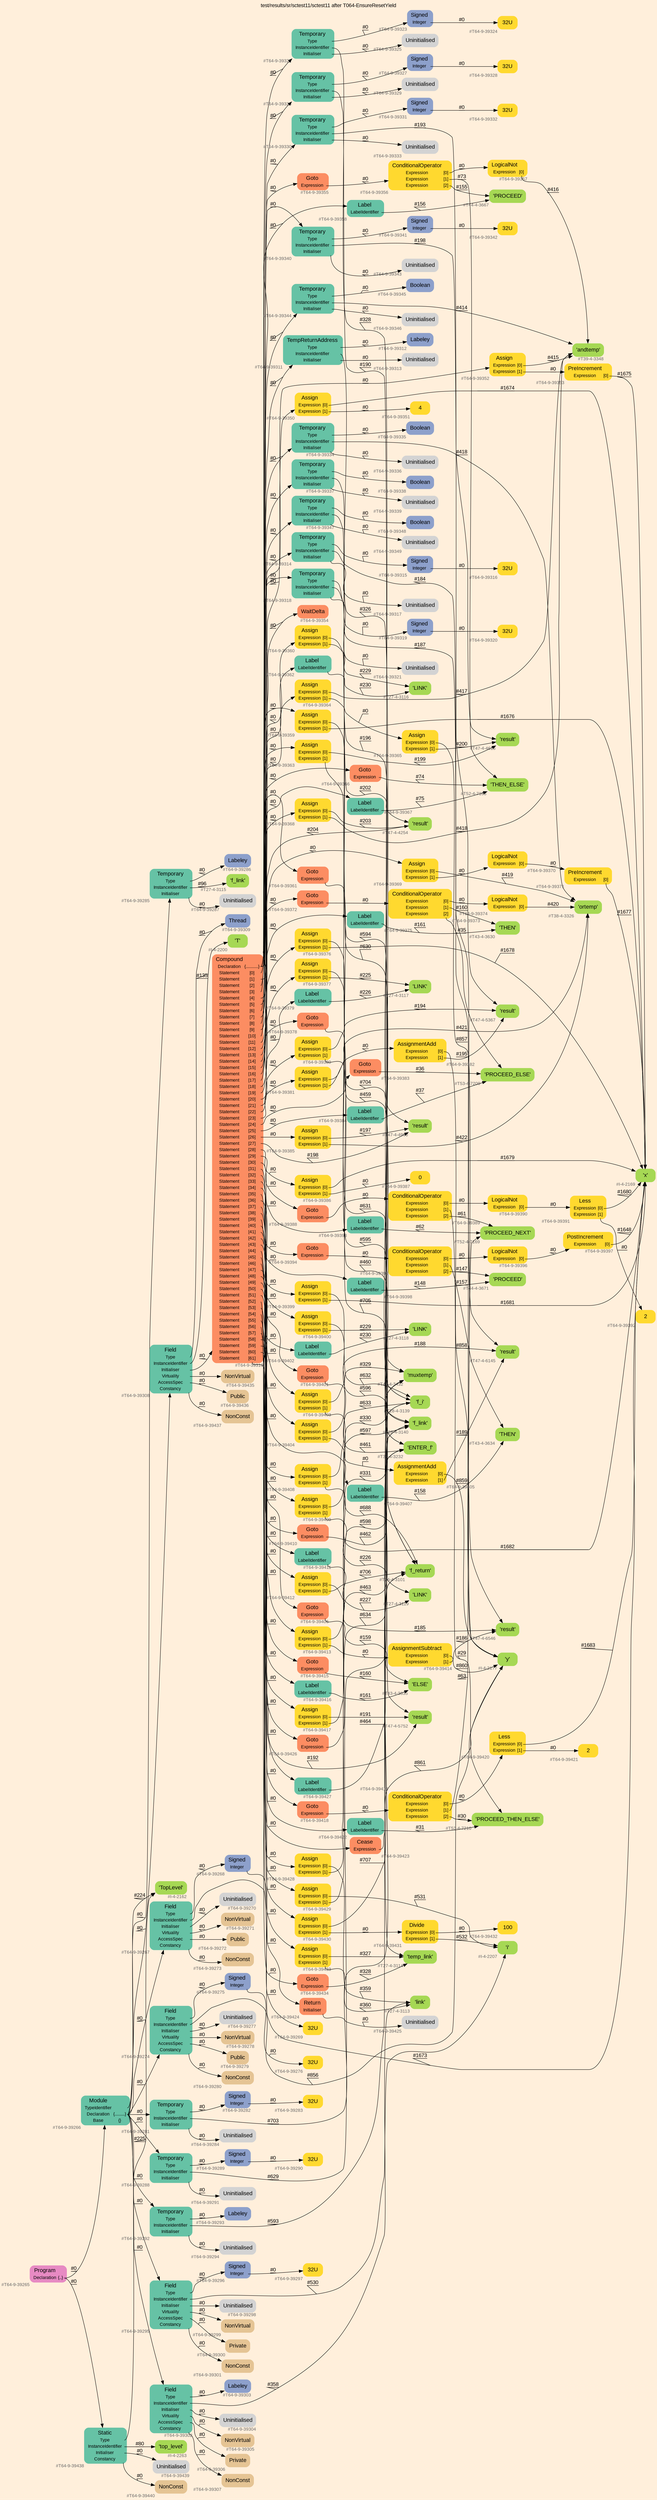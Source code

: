 digraph "test/results/sr/sctest11/sctest11 after T064-EnsureResetYield" {
label = "test/results/sr/sctest11/sctest11 after T064-EnsureResetYield"
labelloc = t
graph [
    rankdir = "LR"
    ranksep = 0.3
    bgcolor = antiquewhite1
    color = black
    fontcolor = black
    fontname = "Arial"
];
node [
    fontname = "Arial"
];
edge [
    fontname = "Arial"
];

// -------------------- node figure --------------------
// -------- block #T64-9-39265 ----------
"#T64-9-39265" [
    fillcolor = "/set28/4"
    xlabel = "#T64-9-39265"
    fontsize = "12"
    fontcolor = grey40
    shape = "plaintext"
    label = <<TABLE BORDER="0" CELLBORDER="0" CELLSPACING="0">
     <TR><TD><FONT COLOR="black" POINT-SIZE="15">Program</FONT></TD></TR>
     <TR><TD><FONT COLOR="black" POINT-SIZE="12">Declaration</FONT></TD><TD PORT="port0"><FONT COLOR="black" POINT-SIZE="12">{..}</FONT></TD></TR>
    </TABLE>>
    style = "rounded,filled"
];

// -------- block #T64-9-39266 ----------
"#T64-9-39266" [
    fillcolor = "/set28/1"
    xlabel = "#T64-9-39266"
    fontsize = "12"
    fontcolor = grey40
    shape = "plaintext"
    label = <<TABLE BORDER="0" CELLBORDER="0" CELLSPACING="0">
     <TR><TD><FONT COLOR="black" POINT-SIZE="15">Module</FONT></TD></TR>
     <TR><TD><FONT COLOR="black" POINT-SIZE="12">TypeIdentifier</FONT></TD><TD PORT="port0"></TD></TR>
     <TR><TD><FONT COLOR="black" POINT-SIZE="12">Declaration</FONT></TD><TD PORT="port1"><FONT COLOR="black" POINT-SIZE="12">{.........}</FONT></TD></TR>
     <TR><TD><FONT COLOR="black" POINT-SIZE="12">Base</FONT></TD><TD PORT="port2"><FONT COLOR="black" POINT-SIZE="12">{}</FONT></TD></TR>
    </TABLE>>
    style = "rounded,filled"
];

// -------- block #I-4-2162 ----------
"#I-4-2162" [
    fillcolor = "/set28/5"
    xlabel = "#I-4-2162"
    fontsize = "12"
    fontcolor = grey40
    shape = "plaintext"
    label = <<TABLE BORDER="0" CELLBORDER="0" CELLSPACING="0">
     <TR><TD><FONT COLOR="black" POINT-SIZE="15">'TopLevel'</FONT></TD></TR>
    </TABLE>>
    style = "rounded,filled"
];

// -------- block #T64-9-39267 ----------
"#T64-9-39267" [
    fillcolor = "/set28/1"
    xlabel = "#T64-9-39267"
    fontsize = "12"
    fontcolor = grey40
    shape = "plaintext"
    label = <<TABLE BORDER="0" CELLBORDER="0" CELLSPACING="0">
     <TR><TD><FONT COLOR="black" POINT-SIZE="15">Field</FONT></TD></TR>
     <TR><TD><FONT COLOR="black" POINT-SIZE="12">Type</FONT></TD><TD PORT="port0"></TD></TR>
     <TR><TD><FONT COLOR="black" POINT-SIZE="12">InstanceIdentifier</FONT></TD><TD PORT="port1"></TD></TR>
     <TR><TD><FONT COLOR="black" POINT-SIZE="12">Initialiser</FONT></TD><TD PORT="port2"></TD></TR>
     <TR><TD><FONT COLOR="black" POINT-SIZE="12">Virtuality</FONT></TD><TD PORT="port3"></TD></TR>
     <TR><TD><FONT COLOR="black" POINT-SIZE="12">AccessSpec</FONT></TD><TD PORT="port4"></TD></TR>
     <TR><TD><FONT COLOR="black" POINT-SIZE="12">Constancy</FONT></TD><TD PORT="port5"></TD></TR>
    </TABLE>>
    style = "rounded,filled"
];

// -------- block #T64-9-39268 ----------
"#T64-9-39268" [
    fillcolor = "/set28/3"
    xlabel = "#T64-9-39268"
    fontsize = "12"
    fontcolor = grey40
    shape = "plaintext"
    label = <<TABLE BORDER="0" CELLBORDER="0" CELLSPACING="0">
     <TR><TD><FONT COLOR="black" POINT-SIZE="15">Signed</FONT></TD></TR>
     <TR><TD><FONT COLOR="black" POINT-SIZE="12">Integer</FONT></TD><TD PORT="port0"></TD></TR>
    </TABLE>>
    style = "rounded,filled"
];

// -------- block #T64-9-39269 ----------
"#T64-9-39269" [
    fillcolor = "/set28/6"
    xlabel = "#T64-9-39269"
    fontsize = "12"
    fontcolor = grey40
    shape = "plaintext"
    label = <<TABLE BORDER="0" CELLBORDER="0" CELLSPACING="0">
     <TR><TD><FONT COLOR="black" POINT-SIZE="15">32U</FONT></TD></TR>
    </TABLE>>
    style = "rounded,filled"
];

// -------- block #I-4-2169 ----------
"#I-4-2169" [
    fillcolor = "/set28/5"
    xlabel = "#I-4-2169"
    fontsize = "12"
    fontcolor = grey40
    shape = "plaintext"
    label = <<TABLE BORDER="0" CELLBORDER="0" CELLSPACING="0">
     <TR><TD><FONT COLOR="black" POINT-SIZE="15">'x'</FONT></TD></TR>
    </TABLE>>
    style = "rounded,filled"
];

// -------- block #T64-9-39270 ----------
"#T64-9-39270" [
    xlabel = "#T64-9-39270"
    fontsize = "12"
    fontcolor = grey40
    shape = "plaintext"
    label = <<TABLE BORDER="0" CELLBORDER="0" CELLSPACING="0">
     <TR><TD><FONT COLOR="black" POINT-SIZE="15">Uninitialised</FONT></TD></TR>
    </TABLE>>
    style = "rounded,filled"
];

// -------- block #T64-9-39271 ----------
"#T64-9-39271" [
    fillcolor = "/set28/7"
    xlabel = "#T64-9-39271"
    fontsize = "12"
    fontcolor = grey40
    shape = "plaintext"
    label = <<TABLE BORDER="0" CELLBORDER="0" CELLSPACING="0">
     <TR><TD><FONT COLOR="black" POINT-SIZE="15">NonVirtual</FONT></TD></TR>
    </TABLE>>
    style = "rounded,filled"
];

// -------- block #T64-9-39272 ----------
"#T64-9-39272" [
    fillcolor = "/set28/7"
    xlabel = "#T64-9-39272"
    fontsize = "12"
    fontcolor = grey40
    shape = "plaintext"
    label = <<TABLE BORDER="0" CELLBORDER="0" CELLSPACING="0">
     <TR><TD><FONT COLOR="black" POINT-SIZE="15">Public</FONT></TD></TR>
    </TABLE>>
    style = "rounded,filled"
];

// -------- block #T64-9-39273 ----------
"#T64-9-39273" [
    fillcolor = "/set28/7"
    xlabel = "#T64-9-39273"
    fontsize = "12"
    fontcolor = grey40
    shape = "plaintext"
    label = <<TABLE BORDER="0" CELLBORDER="0" CELLSPACING="0">
     <TR><TD><FONT COLOR="black" POINT-SIZE="15">NonConst</FONT></TD></TR>
    </TABLE>>
    style = "rounded,filled"
];

// -------- block #T64-9-39274 ----------
"#T64-9-39274" [
    fillcolor = "/set28/1"
    xlabel = "#T64-9-39274"
    fontsize = "12"
    fontcolor = grey40
    shape = "plaintext"
    label = <<TABLE BORDER="0" CELLBORDER="0" CELLSPACING="0">
     <TR><TD><FONT COLOR="black" POINT-SIZE="15">Field</FONT></TD></TR>
     <TR><TD><FONT COLOR="black" POINT-SIZE="12">Type</FONT></TD><TD PORT="port0"></TD></TR>
     <TR><TD><FONT COLOR="black" POINT-SIZE="12">InstanceIdentifier</FONT></TD><TD PORT="port1"></TD></TR>
     <TR><TD><FONT COLOR="black" POINT-SIZE="12">Initialiser</FONT></TD><TD PORT="port2"></TD></TR>
     <TR><TD><FONT COLOR="black" POINT-SIZE="12">Virtuality</FONT></TD><TD PORT="port3"></TD></TR>
     <TR><TD><FONT COLOR="black" POINT-SIZE="12">AccessSpec</FONT></TD><TD PORT="port4"></TD></TR>
     <TR><TD><FONT COLOR="black" POINT-SIZE="12">Constancy</FONT></TD><TD PORT="port5"></TD></TR>
    </TABLE>>
    style = "rounded,filled"
];

// -------- block #T64-9-39275 ----------
"#T64-9-39275" [
    fillcolor = "/set28/3"
    xlabel = "#T64-9-39275"
    fontsize = "12"
    fontcolor = grey40
    shape = "plaintext"
    label = <<TABLE BORDER="0" CELLBORDER="0" CELLSPACING="0">
     <TR><TD><FONT COLOR="black" POINT-SIZE="15">Signed</FONT></TD></TR>
     <TR><TD><FONT COLOR="black" POINT-SIZE="12">Integer</FONT></TD><TD PORT="port0"></TD></TR>
    </TABLE>>
    style = "rounded,filled"
];

// -------- block #T64-9-39276 ----------
"#T64-9-39276" [
    fillcolor = "/set28/6"
    xlabel = "#T64-9-39276"
    fontsize = "12"
    fontcolor = grey40
    shape = "plaintext"
    label = <<TABLE BORDER="0" CELLBORDER="0" CELLSPACING="0">
     <TR><TD><FONT COLOR="black" POINT-SIZE="15">32U</FONT></TD></TR>
    </TABLE>>
    style = "rounded,filled"
];

// -------- block #I-4-2177 ----------
"#I-4-2177" [
    fillcolor = "/set28/5"
    xlabel = "#I-4-2177"
    fontsize = "12"
    fontcolor = grey40
    shape = "plaintext"
    label = <<TABLE BORDER="0" CELLBORDER="0" CELLSPACING="0">
     <TR><TD><FONT COLOR="black" POINT-SIZE="15">'y'</FONT></TD></TR>
    </TABLE>>
    style = "rounded,filled"
];

// -------- block #T64-9-39277 ----------
"#T64-9-39277" [
    xlabel = "#T64-9-39277"
    fontsize = "12"
    fontcolor = grey40
    shape = "plaintext"
    label = <<TABLE BORDER="0" CELLBORDER="0" CELLSPACING="0">
     <TR><TD><FONT COLOR="black" POINT-SIZE="15">Uninitialised</FONT></TD></TR>
    </TABLE>>
    style = "rounded,filled"
];

// -------- block #T64-9-39278 ----------
"#T64-9-39278" [
    fillcolor = "/set28/7"
    xlabel = "#T64-9-39278"
    fontsize = "12"
    fontcolor = grey40
    shape = "plaintext"
    label = <<TABLE BORDER="0" CELLBORDER="0" CELLSPACING="0">
     <TR><TD><FONT COLOR="black" POINT-SIZE="15">NonVirtual</FONT></TD></TR>
    </TABLE>>
    style = "rounded,filled"
];

// -------- block #T64-9-39279 ----------
"#T64-9-39279" [
    fillcolor = "/set28/7"
    xlabel = "#T64-9-39279"
    fontsize = "12"
    fontcolor = grey40
    shape = "plaintext"
    label = <<TABLE BORDER="0" CELLBORDER="0" CELLSPACING="0">
     <TR><TD><FONT COLOR="black" POINT-SIZE="15">Public</FONT></TD></TR>
    </TABLE>>
    style = "rounded,filled"
];

// -------- block #T64-9-39280 ----------
"#T64-9-39280" [
    fillcolor = "/set28/7"
    xlabel = "#T64-9-39280"
    fontsize = "12"
    fontcolor = grey40
    shape = "plaintext"
    label = <<TABLE BORDER="0" CELLBORDER="0" CELLSPACING="0">
     <TR><TD><FONT COLOR="black" POINT-SIZE="15">NonConst</FONT></TD></TR>
    </TABLE>>
    style = "rounded,filled"
];

// -------- block #T64-9-39281 ----------
"#T64-9-39281" [
    fillcolor = "/set28/1"
    xlabel = "#T64-9-39281"
    fontsize = "12"
    fontcolor = grey40
    shape = "plaintext"
    label = <<TABLE BORDER="0" CELLBORDER="0" CELLSPACING="0">
     <TR><TD><FONT COLOR="black" POINT-SIZE="15">Temporary</FONT></TD></TR>
     <TR><TD><FONT COLOR="black" POINT-SIZE="12">Type</FONT></TD><TD PORT="port0"></TD></TR>
     <TR><TD><FONT COLOR="black" POINT-SIZE="12">InstanceIdentifier</FONT></TD><TD PORT="port1"></TD></TR>
     <TR><TD><FONT COLOR="black" POINT-SIZE="12">Initialiser</FONT></TD><TD PORT="port2"></TD></TR>
    </TABLE>>
    style = "rounded,filled"
];

// -------- block #T64-9-39282 ----------
"#T64-9-39282" [
    fillcolor = "/set28/3"
    xlabel = "#T64-9-39282"
    fontsize = "12"
    fontcolor = grey40
    shape = "plaintext"
    label = <<TABLE BORDER="0" CELLBORDER="0" CELLSPACING="0">
     <TR><TD><FONT COLOR="black" POINT-SIZE="15">Signed</FONT></TD></TR>
     <TR><TD><FONT COLOR="black" POINT-SIZE="12">Integer</FONT></TD><TD PORT="port0"></TD></TR>
    </TABLE>>
    style = "rounded,filled"
];

// -------- block #T64-9-39283 ----------
"#T64-9-39283" [
    fillcolor = "/set28/6"
    xlabel = "#T64-9-39283"
    fontsize = "12"
    fontcolor = grey40
    shape = "plaintext"
    label = <<TABLE BORDER="0" CELLBORDER="0" CELLSPACING="0">
     <TR><TD><FONT COLOR="black" POINT-SIZE="15">32U</FONT></TD></TR>
    </TABLE>>
    style = "rounded,filled"
];

// -------- block #T26-4-3101 ----------
"#T26-4-3101" [
    fillcolor = "/set28/5"
    xlabel = "#T26-4-3101"
    fontsize = "12"
    fontcolor = grey40
    shape = "plaintext"
    label = <<TABLE BORDER="0" CELLBORDER="0" CELLSPACING="0">
     <TR><TD><FONT COLOR="black" POINT-SIZE="15">'f_return'</FONT></TD></TR>
    </TABLE>>
    style = "rounded,filled"
];

// -------- block #T64-9-39284 ----------
"#T64-9-39284" [
    xlabel = "#T64-9-39284"
    fontsize = "12"
    fontcolor = grey40
    shape = "plaintext"
    label = <<TABLE BORDER="0" CELLBORDER="0" CELLSPACING="0">
     <TR><TD><FONT COLOR="black" POINT-SIZE="15">Uninitialised</FONT></TD></TR>
    </TABLE>>
    style = "rounded,filled"
];

// -------- block #T64-9-39285 ----------
"#T64-9-39285" [
    fillcolor = "/set28/1"
    xlabel = "#T64-9-39285"
    fontsize = "12"
    fontcolor = grey40
    shape = "plaintext"
    label = <<TABLE BORDER="0" CELLBORDER="0" CELLSPACING="0">
     <TR><TD><FONT COLOR="black" POINT-SIZE="15">Temporary</FONT></TD></TR>
     <TR><TD><FONT COLOR="black" POINT-SIZE="12">Type</FONT></TD><TD PORT="port0"></TD></TR>
     <TR><TD><FONT COLOR="black" POINT-SIZE="12">InstanceIdentifier</FONT></TD><TD PORT="port1"></TD></TR>
     <TR><TD><FONT COLOR="black" POINT-SIZE="12">Initialiser</FONT></TD><TD PORT="port2"></TD></TR>
    </TABLE>>
    style = "rounded,filled"
];

// -------- block #T64-9-39286 ----------
"#T64-9-39286" [
    fillcolor = "/set28/3"
    xlabel = "#T64-9-39286"
    fontsize = "12"
    fontcolor = grey40
    shape = "plaintext"
    label = <<TABLE BORDER="0" CELLBORDER="0" CELLSPACING="0">
     <TR><TD><FONT COLOR="black" POINT-SIZE="15">Labeley</FONT></TD></TR>
    </TABLE>>
    style = "rounded,filled"
];

// -------- block #T27-4-3115 ----------
"#T27-4-3115" [
    fillcolor = "/set28/5"
    xlabel = "#T27-4-3115"
    fontsize = "12"
    fontcolor = grey40
    shape = "plaintext"
    label = <<TABLE BORDER="0" CELLBORDER="0" CELLSPACING="0">
     <TR><TD><FONT COLOR="black" POINT-SIZE="15">'f_link'</FONT></TD></TR>
    </TABLE>>
    style = "rounded,filled"
];

// -------- block #T64-9-39287 ----------
"#T64-9-39287" [
    xlabel = "#T64-9-39287"
    fontsize = "12"
    fontcolor = grey40
    shape = "plaintext"
    label = <<TABLE BORDER="0" CELLBORDER="0" CELLSPACING="0">
     <TR><TD><FONT COLOR="black" POINT-SIZE="15">Uninitialised</FONT></TD></TR>
    </TABLE>>
    style = "rounded,filled"
];

// -------- block #T64-9-39288 ----------
"#T64-9-39288" [
    fillcolor = "/set28/1"
    xlabel = "#T64-9-39288"
    fontsize = "12"
    fontcolor = grey40
    shape = "plaintext"
    label = <<TABLE BORDER="0" CELLBORDER="0" CELLSPACING="0">
     <TR><TD><FONT COLOR="black" POINT-SIZE="15">Temporary</FONT></TD></TR>
     <TR><TD><FONT COLOR="black" POINT-SIZE="12">Type</FONT></TD><TD PORT="port0"></TD></TR>
     <TR><TD><FONT COLOR="black" POINT-SIZE="12">InstanceIdentifier</FONT></TD><TD PORT="port1"></TD></TR>
     <TR><TD><FONT COLOR="black" POINT-SIZE="12">Initialiser</FONT></TD><TD PORT="port2"></TD></TR>
    </TABLE>>
    style = "rounded,filled"
];

// -------- block #T64-9-39289 ----------
"#T64-9-39289" [
    fillcolor = "/set28/3"
    xlabel = "#T64-9-39289"
    fontsize = "12"
    fontcolor = grey40
    shape = "plaintext"
    label = <<TABLE BORDER="0" CELLBORDER="0" CELLSPACING="0">
     <TR><TD><FONT COLOR="black" POINT-SIZE="15">Signed</FONT></TD></TR>
     <TR><TD><FONT COLOR="black" POINT-SIZE="12">Integer</FONT></TD><TD PORT="port0"></TD></TR>
    </TABLE>>
    style = "rounded,filled"
];

// -------- block #T64-9-39290 ----------
"#T64-9-39290" [
    fillcolor = "/set28/6"
    xlabel = "#T64-9-39290"
    fontsize = "12"
    fontcolor = grey40
    shape = "plaintext"
    label = <<TABLE BORDER="0" CELLBORDER="0" CELLSPACING="0">
     <TR><TD><FONT COLOR="black" POINT-SIZE="15">32U</FONT></TD></TR>
    </TABLE>>
    style = "rounded,filled"
];

// -------- block #T28-4-3139 ----------
"#T28-4-3139" [
    fillcolor = "/set28/5"
    xlabel = "#T28-4-3139"
    fontsize = "12"
    fontcolor = grey40
    shape = "plaintext"
    label = <<TABLE BORDER="0" CELLBORDER="0" CELLSPACING="0">
     <TR><TD><FONT COLOR="black" POINT-SIZE="15">'f_i'</FONT></TD></TR>
    </TABLE>>
    style = "rounded,filled"
];

// -------- block #T64-9-39291 ----------
"#T64-9-39291" [
    xlabel = "#T64-9-39291"
    fontsize = "12"
    fontcolor = grey40
    shape = "plaintext"
    label = <<TABLE BORDER="0" CELLBORDER="0" CELLSPACING="0">
     <TR><TD><FONT COLOR="black" POINT-SIZE="15">Uninitialised</FONT></TD></TR>
    </TABLE>>
    style = "rounded,filled"
];

// -------- block #T64-9-39292 ----------
"#T64-9-39292" [
    fillcolor = "/set28/1"
    xlabel = "#T64-9-39292"
    fontsize = "12"
    fontcolor = grey40
    shape = "plaintext"
    label = <<TABLE BORDER="0" CELLBORDER="0" CELLSPACING="0">
     <TR><TD><FONT COLOR="black" POINT-SIZE="15">Temporary</FONT></TD></TR>
     <TR><TD><FONT COLOR="black" POINT-SIZE="12">Type</FONT></TD><TD PORT="port0"></TD></TR>
     <TR><TD><FONT COLOR="black" POINT-SIZE="12">InstanceIdentifier</FONT></TD><TD PORT="port1"></TD></TR>
     <TR><TD><FONT COLOR="black" POINT-SIZE="12">Initialiser</FONT></TD><TD PORT="port2"></TD></TR>
    </TABLE>>
    style = "rounded,filled"
];

// -------- block #T64-9-39293 ----------
"#T64-9-39293" [
    fillcolor = "/set28/3"
    xlabel = "#T64-9-39293"
    fontsize = "12"
    fontcolor = grey40
    shape = "plaintext"
    label = <<TABLE BORDER="0" CELLBORDER="0" CELLSPACING="0">
     <TR><TD><FONT COLOR="black" POINT-SIZE="15">Labeley</FONT></TD></TR>
    </TABLE>>
    style = "rounded,filled"
];

// -------- block #T28-4-3140 ----------
"#T28-4-3140" [
    fillcolor = "/set28/5"
    xlabel = "#T28-4-3140"
    fontsize = "12"
    fontcolor = grey40
    shape = "plaintext"
    label = <<TABLE BORDER="0" CELLBORDER="0" CELLSPACING="0">
     <TR><TD><FONT COLOR="black" POINT-SIZE="15">'f_link'</FONT></TD></TR>
    </TABLE>>
    style = "rounded,filled"
];

// -------- block #T64-9-39294 ----------
"#T64-9-39294" [
    xlabel = "#T64-9-39294"
    fontsize = "12"
    fontcolor = grey40
    shape = "plaintext"
    label = <<TABLE BORDER="0" CELLBORDER="0" CELLSPACING="0">
     <TR><TD><FONT COLOR="black" POINT-SIZE="15">Uninitialised</FONT></TD></TR>
    </TABLE>>
    style = "rounded,filled"
];

// -------- block #T64-9-39295 ----------
"#T64-9-39295" [
    fillcolor = "/set28/1"
    xlabel = "#T64-9-39295"
    fontsize = "12"
    fontcolor = grey40
    shape = "plaintext"
    label = <<TABLE BORDER="0" CELLBORDER="0" CELLSPACING="0">
     <TR><TD><FONT COLOR="black" POINT-SIZE="15">Field</FONT></TD></TR>
     <TR><TD><FONT COLOR="black" POINT-SIZE="12">Type</FONT></TD><TD PORT="port0"></TD></TR>
     <TR><TD><FONT COLOR="black" POINT-SIZE="12">InstanceIdentifier</FONT></TD><TD PORT="port1"></TD></TR>
     <TR><TD><FONT COLOR="black" POINT-SIZE="12">Initialiser</FONT></TD><TD PORT="port2"></TD></TR>
     <TR><TD><FONT COLOR="black" POINT-SIZE="12">Virtuality</FONT></TD><TD PORT="port3"></TD></TR>
     <TR><TD><FONT COLOR="black" POINT-SIZE="12">AccessSpec</FONT></TD><TD PORT="port4"></TD></TR>
     <TR><TD><FONT COLOR="black" POINT-SIZE="12">Constancy</FONT></TD><TD PORT="port5"></TD></TR>
    </TABLE>>
    style = "rounded,filled"
];

// -------- block #T64-9-39296 ----------
"#T64-9-39296" [
    fillcolor = "/set28/3"
    xlabel = "#T64-9-39296"
    fontsize = "12"
    fontcolor = grey40
    shape = "plaintext"
    label = <<TABLE BORDER="0" CELLBORDER="0" CELLSPACING="0">
     <TR><TD><FONT COLOR="black" POINT-SIZE="15">Signed</FONT></TD></TR>
     <TR><TD><FONT COLOR="black" POINT-SIZE="12">Integer</FONT></TD><TD PORT="port0"></TD></TR>
    </TABLE>>
    style = "rounded,filled"
];

// -------- block #T64-9-39297 ----------
"#T64-9-39297" [
    fillcolor = "/set28/6"
    xlabel = "#T64-9-39297"
    fontsize = "12"
    fontcolor = grey40
    shape = "plaintext"
    label = <<TABLE BORDER="0" CELLBORDER="0" CELLSPACING="0">
     <TR><TD><FONT COLOR="black" POINT-SIZE="15">32U</FONT></TD></TR>
    </TABLE>>
    style = "rounded,filled"
];

// -------- block #I-4-2207 ----------
"#I-4-2207" [
    fillcolor = "/set28/5"
    xlabel = "#I-4-2207"
    fontsize = "12"
    fontcolor = grey40
    shape = "plaintext"
    label = <<TABLE BORDER="0" CELLBORDER="0" CELLSPACING="0">
     <TR><TD><FONT COLOR="black" POINT-SIZE="15">'i'</FONT></TD></TR>
    </TABLE>>
    style = "rounded,filled"
];

// -------- block #T64-9-39298 ----------
"#T64-9-39298" [
    xlabel = "#T64-9-39298"
    fontsize = "12"
    fontcolor = grey40
    shape = "plaintext"
    label = <<TABLE BORDER="0" CELLBORDER="0" CELLSPACING="0">
     <TR><TD><FONT COLOR="black" POINT-SIZE="15">Uninitialised</FONT></TD></TR>
    </TABLE>>
    style = "rounded,filled"
];

// -------- block #T64-9-39299 ----------
"#T64-9-39299" [
    fillcolor = "/set28/7"
    xlabel = "#T64-9-39299"
    fontsize = "12"
    fontcolor = grey40
    shape = "plaintext"
    label = <<TABLE BORDER="0" CELLBORDER="0" CELLSPACING="0">
     <TR><TD><FONT COLOR="black" POINT-SIZE="15">NonVirtual</FONT></TD></TR>
    </TABLE>>
    style = "rounded,filled"
];

// -------- block #T64-9-39300 ----------
"#T64-9-39300" [
    fillcolor = "/set28/7"
    xlabel = "#T64-9-39300"
    fontsize = "12"
    fontcolor = grey40
    shape = "plaintext"
    label = <<TABLE BORDER="0" CELLBORDER="0" CELLSPACING="0">
     <TR><TD><FONT COLOR="black" POINT-SIZE="15">Private</FONT></TD></TR>
    </TABLE>>
    style = "rounded,filled"
];

// -------- block #T64-9-39301 ----------
"#T64-9-39301" [
    fillcolor = "/set28/7"
    xlabel = "#T64-9-39301"
    fontsize = "12"
    fontcolor = grey40
    shape = "plaintext"
    label = <<TABLE BORDER="0" CELLBORDER="0" CELLSPACING="0">
     <TR><TD><FONT COLOR="black" POINT-SIZE="15">NonConst</FONT></TD></TR>
    </TABLE>>
    style = "rounded,filled"
];

// -------- block #T64-9-39302 ----------
"#T64-9-39302" [
    fillcolor = "/set28/1"
    xlabel = "#T64-9-39302"
    fontsize = "12"
    fontcolor = grey40
    shape = "plaintext"
    label = <<TABLE BORDER="0" CELLBORDER="0" CELLSPACING="0">
     <TR><TD><FONT COLOR="black" POINT-SIZE="15">Field</FONT></TD></TR>
     <TR><TD><FONT COLOR="black" POINT-SIZE="12">Type</FONT></TD><TD PORT="port0"></TD></TR>
     <TR><TD><FONT COLOR="black" POINT-SIZE="12">InstanceIdentifier</FONT></TD><TD PORT="port1"></TD></TR>
     <TR><TD><FONT COLOR="black" POINT-SIZE="12">Initialiser</FONT></TD><TD PORT="port2"></TD></TR>
     <TR><TD><FONT COLOR="black" POINT-SIZE="12">Virtuality</FONT></TD><TD PORT="port3"></TD></TR>
     <TR><TD><FONT COLOR="black" POINT-SIZE="12">AccessSpec</FONT></TD><TD PORT="port4"></TD></TR>
     <TR><TD><FONT COLOR="black" POINT-SIZE="12">Constancy</FONT></TD><TD PORT="port5"></TD></TR>
    </TABLE>>
    style = "rounded,filled"
];

// -------- block #T64-9-39303 ----------
"#T64-9-39303" [
    fillcolor = "/set28/3"
    xlabel = "#T64-9-39303"
    fontsize = "12"
    fontcolor = grey40
    shape = "plaintext"
    label = <<TABLE BORDER="0" CELLBORDER="0" CELLSPACING="0">
     <TR><TD><FONT COLOR="black" POINT-SIZE="15">Labeley</FONT></TD></TR>
    </TABLE>>
    style = "rounded,filled"
];

// -------- block #T27-4-3113 ----------
"#T27-4-3113" [
    fillcolor = "/set28/5"
    xlabel = "#T27-4-3113"
    fontsize = "12"
    fontcolor = grey40
    shape = "plaintext"
    label = <<TABLE BORDER="0" CELLBORDER="0" CELLSPACING="0">
     <TR><TD><FONT COLOR="black" POINT-SIZE="15">'link'</FONT></TD></TR>
    </TABLE>>
    style = "rounded,filled"
];

// -------- block #T64-9-39304 ----------
"#T64-9-39304" [
    xlabel = "#T64-9-39304"
    fontsize = "12"
    fontcolor = grey40
    shape = "plaintext"
    label = <<TABLE BORDER="0" CELLBORDER="0" CELLSPACING="0">
     <TR><TD><FONT COLOR="black" POINT-SIZE="15">Uninitialised</FONT></TD></TR>
    </TABLE>>
    style = "rounded,filled"
];

// -------- block #T64-9-39305 ----------
"#T64-9-39305" [
    fillcolor = "/set28/7"
    xlabel = "#T64-9-39305"
    fontsize = "12"
    fontcolor = grey40
    shape = "plaintext"
    label = <<TABLE BORDER="0" CELLBORDER="0" CELLSPACING="0">
     <TR><TD><FONT COLOR="black" POINT-SIZE="15">NonVirtual</FONT></TD></TR>
    </TABLE>>
    style = "rounded,filled"
];

// -------- block #T64-9-39306 ----------
"#T64-9-39306" [
    fillcolor = "/set28/7"
    xlabel = "#T64-9-39306"
    fontsize = "12"
    fontcolor = grey40
    shape = "plaintext"
    label = <<TABLE BORDER="0" CELLBORDER="0" CELLSPACING="0">
     <TR><TD><FONT COLOR="black" POINT-SIZE="15">Private</FONT></TD></TR>
    </TABLE>>
    style = "rounded,filled"
];

// -------- block #T64-9-39307 ----------
"#T64-9-39307" [
    fillcolor = "/set28/7"
    xlabel = "#T64-9-39307"
    fontsize = "12"
    fontcolor = grey40
    shape = "plaintext"
    label = <<TABLE BORDER="0" CELLBORDER="0" CELLSPACING="0">
     <TR><TD><FONT COLOR="black" POINT-SIZE="15">NonConst</FONT></TD></TR>
    </TABLE>>
    style = "rounded,filled"
];

// -------- block #T64-9-39308 ----------
"#T64-9-39308" [
    fillcolor = "/set28/1"
    xlabel = "#T64-9-39308"
    fontsize = "12"
    fontcolor = grey40
    shape = "plaintext"
    label = <<TABLE BORDER="0" CELLBORDER="0" CELLSPACING="0">
     <TR><TD><FONT COLOR="black" POINT-SIZE="15">Field</FONT></TD></TR>
     <TR><TD><FONT COLOR="black" POINT-SIZE="12">Type</FONT></TD><TD PORT="port0"></TD></TR>
     <TR><TD><FONT COLOR="black" POINT-SIZE="12">InstanceIdentifier</FONT></TD><TD PORT="port1"></TD></TR>
     <TR><TD><FONT COLOR="black" POINT-SIZE="12">Initialiser</FONT></TD><TD PORT="port2"></TD></TR>
     <TR><TD><FONT COLOR="black" POINT-SIZE="12">Virtuality</FONT></TD><TD PORT="port3"></TD></TR>
     <TR><TD><FONT COLOR="black" POINT-SIZE="12">AccessSpec</FONT></TD><TD PORT="port4"></TD></TR>
     <TR><TD><FONT COLOR="black" POINT-SIZE="12">Constancy</FONT></TD><TD PORT="port5"></TD></TR>
    </TABLE>>
    style = "rounded,filled"
];

// -------- block #T64-9-39309 ----------
"#T64-9-39309" [
    fillcolor = "/set28/3"
    xlabel = "#T64-9-39309"
    fontsize = "12"
    fontcolor = grey40
    shape = "plaintext"
    label = <<TABLE BORDER="0" CELLBORDER="0" CELLSPACING="0">
     <TR><TD><FONT COLOR="black" POINT-SIZE="15">Thread</FONT></TD></TR>
    </TABLE>>
    style = "rounded,filled"
];

// -------- block #I-4-2200 ----------
"#I-4-2200" [
    fillcolor = "/set28/5"
    xlabel = "#I-4-2200"
    fontsize = "12"
    fontcolor = grey40
    shape = "plaintext"
    label = <<TABLE BORDER="0" CELLBORDER="0" CELLSPACING="0">
     <TR><TD><FONT COLOR="black" POINT-SIZE="15">'T'</FONT></TD></TR>
    </TABLE>>
    style = "rounded,filled"
];

// -------- block #T64-9-39310 ----------
"#T64-9-39310" [
    fillcolor = "/set28/2"
    xlabel = "#T64-9-39310"
    fontsize = "12"
    fontcolor = grey40
    shape = "plaintext"
    label = <<TABLE BORDER="0" CELLBORDER="0" CELLSPACING="0">
     <TR><TD><FONT COLOR="black" POINT-SIZE="15">Compound</FONT></TD></TR>
     <TR><TD><FONT COLOR="black" POINT-SIZE="12">Declaration</FONT></TD><TD PORT="port0"><FONT COLOR="black" POINT-SIZE="12">{...........}</FONT></TD></TR>
     <TR><TD><FONT COLOR="black" POINT-SIZE="12">Statement</FONT></TD><TD PORT="port1"><FONT COLOR="black" POINT-SIZE="12">[0]</FONT></TD></TR>
     <TR><TD><FONT COLOR="black" POINT-SIZE="12">Statement</FONT></TD><TD PORT="port2"><FONT COLOR="black" POINT-SIZE="12">[1]</FONT></TD></TR>
     <TR><TD><FONT COLOR="black" POINT-SIZE="12">Statement</FONT></TD><TD PORT="port3"><FONT COLOR="black" POINT-SIZE="12">[2]</FONT></TD></TR>
     <TR><TD><FONT COLOR="black" POINT-SIZE="12">Statement</FONT></TD><TD PORT="port4"><FONT COLOR="black" POINT-SIZE="12">[3]</FONT></TD></TR>
     <TR><TD><FONT COLOR="black" POINT-SIZE="12">Statement</FONT></TD><TD PORT="port5"><FONT COLOR="black" POINT-SIZE="12">[4]</FONT></TD></TR>
     <TR><TD><FONT COLOR="black" POINT-SIZE="12">Statement</FONT></TD><TD PORT="port6"><FONT COLOR="black" POINT-SIZE="12">[5]</FONT></TD></TR>
     <TR><TD><FONT COLOR="black" POINT-SIZE="12">Statement</FONT></TD><TD PORT="port7"><FONT COLOR="black" POINT-SIZE="12">[6]</FONT></TD></TR>
     <TR><TD><FONT COLOR="black" POINT-SIZE="12">Statement</FONT></TD><TD PORT="port8"><FONT COLOR="black" POINT-SIZE="12">[7]</FONT></TD></TR>
     <TR><TD><FONT COLOR="black" POINT-SIZE="12">Statement</FONT></TD><TD PORT="port9"><FONT COLOR="black" POINT-SIZE="12">[8]</FONT></TD></TR>
     <TR><TD><FONT COLOR="black" POINT-SIZE="12">Statement</FONT></TD><TD PORT="port10"><FONT COLOR="black" POINT-SIZE="12">[9]</FONT></TD></TR>
     <TR><TD><FONT COLOR="black" POINT-SIZE="12">Statement</FONT></TD><TD PORT="port11"><FONT COLOR="black" POINT-SIZE="12">[10]</FONT></TD></TR>
     <TR><TD><FONT COLOR="black" POINT-SIZE="12">Statement</FONT></TD><TD PORT="port12"><FONT COLOR="black" POINT-SIZE="12">[11]</FONT></TD></TR>
     <TR><TD><FONT COLOR="black" POINT-SIZE="12">Statement</FONT></TD><TD PORT="port13"><FONT COLOR="black" POINT-SIZE="12">[12]</FONT></TD></TR>
     <TR><TD><FONT COLOR="black" POINT-SIZE="12">Statement</FONT></TD><TD PORT="port14"><FONT COLOR="black" POINT-SIZE="12">[13]</FONT></TD></TR>
     <TR><TD><FONT COLOR="black" POINT-SIZE="12">Statement</FONT></TD><TD PORT="port15"><FONT COLOR="black" POINT-SIZE="12">[14]</FONT></TD></TR>
     <TR><TD><FONT COLOR="black" POINT-SIZE="12">Statement</FONT></TD><TD PORT="port16"><FONT COLOR="black" POINT-SIZE="12">[15]</FONT></TD></TR>
     <TR><TD><FONT COLOR="black" POINT-SIZE="12">Statement</FONT></TD><TD PORT="port17"><FONT COLOR="black" POINT-SIZE="12">[16]</FONT></TD></TR>
     <TR><TD><FONT COLOR="black" POINT-SIZE="12">Statement</FONT></TD><TD PORT="port18"><FONT COLOR="black" POINT-SIZE="12">[17]</FONT></TD></TR>
     <TR><TD><FONT COLOR="black" POINT-SIZE="12">Statement</FONT></TD><TD PORT="port19"><FONT COLOR="black" POINT-SIZE="12">[18]</FONT></TD></TR>
     <TR><TD><FONT COLOR="black" POINT-SIZE="12">Statement</FONT></TD><TD PORT="port20"><FONT COLOR="black" POINT-SIZE="12">[19]</FONT></TD></TR>
     <TR><TD><FONT COLOR="black" POINT-SIZE="12">Statement</FONT></TD><TD PORT="port21"><FONT COLOR="black" POINT-SIZE="12">[20]</FONT></TD></TR>
     <TR><TD><FONT COLOR="black" POINT-SIZE="12">Statement</FONT></TD><TD PORT="port22"><FONT COLOR="black" POINT-SIZE="12">[21]</FONT></TD></TR>
     <TR><TD><FONT COLOR="black" POINT-SIZE="12">Statement</FONT></TD><TD PORT="port23"><FONT COLOR="black" POINT-SIZE="12">[22]</FONT></TD></TR>
     <TR><TD><FONT COLOR="black" POINT-SIZE="12">Statement</FONT></TD><TD PORT="port24"><FONT COLOR="black" POINT-SIZE="12">[23]</FONT></TD></TR>
     <TR><TD><FONT COLOR="black" POINT-SIZE="12">Statement</FONT></TD><TD PORT="port25"><FONT COLOR="black" POINT-SIZE="12">[24]</FONT></TD></TR>
     <TR><TD><FONT COLOR="black" POINT-SIZE="12">Statement</FONT></TD><TD PORT="port26"><FONT COLOR="black" POINT-SIZE="12">[25]</FONT></TD></TR>
     <TR><TD><FONT COLOR="black" POINT-SIZE="12">Statement</FONT></TD><TD PORT="port27"><FONT COLOR="black" POINT-SIZE="12">[26]</FONT></TD></TR>
     <TR><TD><FONT COLOR="black" POINT-SIZE="12">Statement</FONT></TD><TD PORT="port28"><FONT COLOR="black" POINT-SIZE="12">[27]</FONT></TD></TR>
     <TR><TD><FONT COLOR="black" POINT-SIZE="12">Statement</FONT></TD><TD PORT="port29"><FONT COLOR="black" POINT-SIZE="12">[28]</FONT></TD></TR>
     <TR><TD><FONT COLOR="black" POINT-SIZE="12">Statement</FONT></TD><TD PORT="port30"><FONT COLOR="black" POINT-SIZE="12">[29]</FONT></TD></TR>
     <TR><TD><FONT COLOR="black" POINT-SIZE="12">Statement</FONT></TD><TD PORT="port31"><FONT COLOR="black" POINT-SIZE="12">[30]</FONT></TD></TR>
     <TR><TD><FONT COLOR="black" POINT-SIZE="12">Statement</FONT></TD><TD PORT="port32"><FONT COLOR="black" POINT-SIZE="12">[31]</FONT></TD></TR>
     <TR><TD><FONT COLOR="black" POINT-SIZE="12">Statement</FONT></TD><TD PORT="port33"><FONT COLOR="black" POINT-SIZE="12">[32]</FONT></TD></TR>
     <TR><TD><FONT COLOR="black" POINT-SIZE="12">Statement</FONT></TD><TD PORT="port34"><FONT COLOR="black" POINT-SIZE="12">[33]</FONT></TD></TR>
     <TR><TD><FONT COLOR="black" POINT-SIZE="12">Statement</FONT></TD><TD PORT="port35"><FONT COLOR="black" POINT-SIZE="12">[34]</FONT></TD></TR>
     <TR><TD><FONT COLOR="black" POINT-SIZE="12">Statement</FONT></TD><TD PORT="port36"><FONT COLOR="black" POINT-SIZE="12">[35]</FONT></TD></TR>
     <TR><TD><FONT COLOR="black" POINT-SIZE="12">Statement</FONT></TD><TD PORT="port37"><FONT COLOR="black" POINT-SIZE="12">[36]</FONT></TD></TR>
     <TR><TD><FONT COLOR="black" POINT-SIZE="12">Statement</FONT></TD><TD PORT="port38"><FONT COLOR="black" POINT-SIZE="12">[37]</FONT></TD></TR>
     <TR><TD><FONT COLOR="black" POINT-SIZE="12">Statement</FONT></TD><TD PORT="port39"><FONT COLOR="black" POINT-SIZE="12">[38]</FONT></TD></TR>
     <TR><TD><FONT COLOR="black" POINT-SIZE="12">Statement</FONT></TD><TD PORT="port40"><FONT COLOR="black" POINT-SIZE="12">[39]</FONT></TD></TR>
     <TR><TD><FONT COLOR="black" POINT-SIZE="12">Statement</FONT></TD><TD PORT="port41"><FONT COLOR="black" POINT-SIZE="12">[40]</FONT></TD></TR>
     <TR><TD><FONT COLOR="black" POINT-SIZE="12">Statement</FONT></TD><TD PORT="port42"><FONT COLOR="black" POINT-SIZE="12">[41]</FONT></TD></TR>
     <TR><TD><FONT COLOR="black" POINT-SIZE="12">Statement</FONT></TD><TD PORT="port43"><FONT COLOR="black" POINT-SIZE="12">[42]</FONT></TD></TR>
     <TR><TD><FONT COLOR="black" POINT-SIZE="12">Statement</FONT></TD><TD PORT="port44"><FONT COLOR="black" POINT-SIZE="12">[43]</FONT></TD></TR>
     <TR><TD><FONT COLOR="black" POINT-SIZE="12">Statement</FONT></TD><TD PORT="port45"><FONT COLOR="black" POINT-SIZE="12">[44]</FONT></TD></TR>
     <TR><TD><FONT COLOR="black" POINT-SIZE="12">Statement</FONT></TD><TD PORT="port46"><FONT COLOR="black" POINT-SIZE="12">[45]</FONT></TD></TR>
     <TR><TD><FONT COLOR="black" POINT-SIZE="12">Statement</FONT></TD><TD PORT="port47"><FONT COLOR="black" POINT-SIZE="12">[46]</FONT></TD></TR>
     <TR><TD><FONT COLOR="black" POINT-SIZE="12">Statement</FONT></TD><TD PORT="port48"><FONT COLOR="black" POINT-SIZE="12">[47]</FONT></TD></TR>
     <TR><TD><FONT COLOR="black" POINT-SIZE="12">Statement</FONT></TD><TD PORT="port49"><FONT COLOR="black" POINT-SIZE="12">[48]</FONT></TD></TR>
     <TR><TD><FONT COLOR="black" POINT-SIZE="12">Statement</FONT></TD><TD PORT="port50"><FONT COLOR="black" POINT-SIZE="12">[49]</FONT></TD></TR>
     <TR><TD><FONT COLOR="black" POINT-SIZE="12">Statement</FONT></TD><TD PORT="port51"><FONT COLOR="black" POINT-SIZE="12">[50]</FONT></TD></TR>
     <TR><TD><FONT COLOR="black" POINT-SIZE="12">Statement</FONT></TD><TD PORT="port52"><FONT COLOR="black" POINT-SIZE="12">[51]</FONT></TD></TR>
     <TR><TD><FONT COLOR="black" POINT-SIZE="12">Statement</FONT></TD><TD PORT="port53"><FONT COLOR="black" POINT-SIZE="12">[52]</FONT></TD></TR>
     <TR><TD><FONT COLOR="black" POINT-SIZE="12">Statement</FONT></TD><TD PORT="port54"><FONT COLOR="black" POINT-SIZE="12">[53]</FONT></TD></TR>
     <TR><TD><FONT COLOR="black" POINT-SIZE="12">Statement</FONT></TD><TD PORT="port55"><FONT COLOR="black" POINT-SIZE="12">[54]</FONT></TD></TR>
     <TR><TD><FONT COLOR="black" POINT-SIZE="12">Statement</FONT></TD><TD PORT="port56"><FONT COLOR="black" POINT-SIZE="12">[55]</FONT></TD></TR>
     <TR><TD><FONT COLOR="black" POINT-SIZE="12">Statement</FONT></TD><TD PORT="port57"><FONT COLOR="black" POINT-SIZE="12">[56]</FONT></TD></TR>
     <TR><TD><FONT COLOR="black" POINT-SIZE="12">Statement</FONT></TD><TD PORT="port58"><FONT COLOR="black" POINT-SIZE="12">[57]</FONT></TD></TR>
     <TR><TD><FONT COLOR="black" POINT-SIZE="12">Statement</FONT></TD><TD PORT="port59"><FONT COLOR="black" POINT-SIZE="12">[58]</FONT></TD></TR>
     <TR><TD><FONT COLOR="black" POINT-SIZE="12">Statement</FONT></TD><TD PORT="port60"><FONT COLOR="black" POINT-SIZE="12">[59]</FONT></TD></TR>
     <TR><TD><FONT COLOR="black" POINT-SIZE="12">Statement</FONT></TD><TD PORT="port61"><FONT COLOR="black" POINT-SIZE="12">[60]</FONT></TD></TR>
     <TR><TD><FONT COLOR="black" POINT-SIZE="12">Statement</FONT></TD><TD PORT="port62"><FONT COLOR="black" POINT-SIZE="12">[61]</FONT></TD></TR>
    </TABLE>>
    style = "rounded,filled"
];

// -------- block #T64-9-39311 ----------
"#T64-9-39311" [
    fillcolor = "/set28/1"
    xlabel = "#T64-9-39311"
    fontsize = "12"
    fontcolor = grey40
    shape = "plaintext"
    label = <<TABLE BORDER="0" CELLBORDER="0" CELLSPACING="0">
     <TR><TD><FONT COLOR="black" POINT-SIZE="15">TempReturnAddress</FONT></TD></TR>
     <TR><TD><FONT COLOR="black" POINT-SIZE="12">Type</FONT></TD><TD PORT="port0"></TD></TR>
     <TR><TD><FONT COLOR="black" POINT-SIZE="12">InstanceIdentifier</FONT></TD><TD PORT="port1"></TD></TR>
     <TR><TD><FONT COLOR="black" POINT-SIZE="12">Initialiser</FONT></TD><TD PORT="port2"></TD></TR>
    </TABLE>>
    style = "rounded,filled"
];

// -------- block #T64-9-39312 ----------
"#T64-9-39312" [
    fillcolor = "/set28/3"
    xlabel = "#T64-9-39312"
    fontsize = "12"
    fontcolor = grey40
    shape = "plaintext"
    label = <<TABLE BORDER="0" CELLBORDER="0" CELLSPACING="0">
     <TR><TD><FONT COLOR="black" POINT-SIZE="15">Labeley</FONT></TD></TR>
    </TABLE>>
    style = "rounded,filled"
];

// -------- block #T27-4-3114 ----------
"#T27-4-3114" [
    fillcolor = "/set28/5"
    xlabel = "#T27-4-3114"
    fontsize = "12"
    fontcolor = grey40
    shape = "plaintext"
    label = <<TABLE BORDER="0" CELLBORDER="0" CELLSPACING="0">
     <TR><TD><FONT COLOR="black" POINT-SIZE="15">'temp_link'</FONT></TD></TR>
    </TABLE>>
    style = "rounded,filled"
];

// -------- block #T64-9-39313 ----------
"#T64-9-39313" [
    xlabel = "#T64-9-39313"
    fontsize = "12"
    fontcolor = grey40
    shape = "plaintext"
    label = <<TABLE BORDER="0" CELLBORDER="0" CELLSPACING="0">
     <TR><TD><FONT COLOR="black" POINT-SIZE="15">Uninitialised</FONT></TD></TR>
    </TABLE>>
    style = "rounded,filled"
];

// -------- block #T64-9-39314 ----------
"#T64-9-39314" [
    fillcolor = "/set28/1"
    xlabel = "#T64-9-39314"
    fontsize = "12"
    fontcolor = grey40
    shape = "plaintext"
    label = <<TABLE BORDER="0" CELLBORDER="0" CELLSPACING="0">
     <TR><TD><FONT COLOR="black" POINT-SIZE="15">Temporary</FONT></TD></TR>
     <TR><TD><FONT COLOR="black" POINT-SIZE="12">Type</FONT></TD><TD PORT="port0"></TD></TR>
     <TR><TD><FONT COLOR="black" POINT-SIZE="12">InstanceIdentifier</FONT></TD><TD PORT="port1"></TD></TR>
     <TR><TD><FONT COLOR="black" POINT-SIZE="12">Initialiser</FONT></TD><TD PORT="port2"></TD></TR>
    </TABLE>>
    style = "rounded,filled"
];

// -------- block #T64-9-39315 ----------
"#T64-9-39315" [
    fillcolor = "/set28/3"
    xlabel = "#T64-9-39315"
    fontsize = "12"
    fontcolor = grey40
    shape = "plaintext"
    label = <<TABLE BORDER="0" CELLBORDER="0" CELLSPACING="0">
     <TR><TD><FONT COLOR="black" POINT-SIZE="15">Signed</FONT></TD></TR>
     <TR><TD><FONT COLOR="black" POINT-SIZE="12">Integer</FONT></TD><TD PORT="port0"></TD></TR>
    </TABLE>>
    style = "rounded,filled"
];

// -------- block #T64-9-39316 ----------
"#T64-9-39316" [
    fillcolor = "/set28/6"
    xlabel = "#T64-9-39316"
    fontsize = "12"
    fontcolor = grey40
    shape = "plaintext"
    label = <<TABLE BORDER="0" CELLBORDER="0" CELLSPACING="0">
     <TR><TD><FONT COLOR="black" POINT-SIZE="15">32U</FONT></TD></TR>
    </TABLE>>
    style = "rounded,filled"
];

// -------- block #T47-4-6546 ----------
"#T47-4-6546" [
    fillcolor = "/set28/5"
    xlabel = "#T47-4-6546"
    fontsize = "12"
    fontcolor = grey40
    shape = "plaintext"
    label = <<TABLE BORDER="0" CELLBORDER="0" CELLSPACING="0">
     <TR><TD><FONT COLOR="black" POINT-SIZE="15">'result'</FONT></TD></TR>
    </TABLE>>
    style = "rounded,filled"
];

// -------- block #T64-9-39317 ----------
"#T64-9-39317" [
    xlabel = "#T64-9-39317"
    fontsize = "12"
    fontcolor = grey40
    shape = "plaintext"
    label = <<TABLE BORDER="0" CELLBORDER="0" CELLSPACING="0">
     <TR><TD><FONT COLOR="black" POINT-SIZE="15">Uninitialised</FONT></TD></TR>
    </TABLE>>
    style = "rounded,filled"
];

// -------- block #T64-9-39318 ----------
"#T64-9-39318" [
    fillcolor = "/set28/1"
    xlabel = "#T64-9-39318"
    fontsize = "12"
    fontcolor = grey40
    shape = "plaintext"
    label = <<TABLE BORDER="0" CELLBORDER="0" CELLSPACING="0">
     <TR><TD><FONT COLOR="black" POINT-SIZE="15">Temporary</FONT></TD></TR>
     <TR><TD><FONT COLOR="black" POINT-SIZE="12">Type</FONT></TD><TD PORT="port0"></TD></TR>
     <TR><TD><FONT COLOR="black" POINT-SIZE="12">InstanceIdentifier</FONT></TD><TD PORT="port1"></TD></TR>
     <TR><TD><FONT COLOR="black" POINT-SIZE="12">Initialiser</FONT></TD><TD PORT="port2"></TD></TR>
    </TABLE>>
    style = "rounded,filled"
];

// -------- block #T64-9-39319 ----------
"#T64-9-39319" [
    fillcolor = "/set28/3"
    xlabel = "#T64-9-39319"
    fontsize = "12"
    fontcolor = grey40
    shape = "plaintext"
    label = <<TABLE BORDER="0" CELLBORDER="0" CELLSPACING="0">
     <TR><TD><FONT COLOR="black" POINT-SIZE="15">Signed</FONT></TD></TR>
     <TR><TD><FONT COLOR="black" POINT-SIZE="12">Integer</FONT></TD><TD PORT="port0"></TD></TR>
    </TABLE>>
    style = "rounded,filled"
];

// -------- block #T64-9-39320 ----------
"#T64-9-39320" [
    fillcolor = "/set28/6"
    xlabel = "#T64-9-39320"
    fontsize = "12"
    fontcolor = grey40
    shape = "plaintext"
    label = <<TABLE BORDER="0" CELLBORDER="0" CELLSPACING="0">
     <TR><TD><FONT COLOR="black" POINT-SIZE="15">32U</FONT></TD></TR>
    </TABLE>>
    style = "rounded,filled"
];

// -------- block #T47-4-6145 ----------
"#T47-4-6145" [
    fillcolor = "/set28/5"
    xlabel = "#T47-4-6145"
    fontsize = "12"
    fontcolor = grey40
    shape = "plaintext"
    label = <<TABLE BORDER="0" CELLBORDER="0" CELLSPACING="0">
     <TR><TD><FONT COLOR="black" POINT-SIZE="15">'result'</FONT></TD></TR>
    </TABLE>>
    style = "rounded,filled"
];

// -------- block #T64-9-39321 ----------
"#T64-9-39321" [
    xlabel = "#T64-9-39321"
    fontsize = "12"
    fontcolor = grey40
    shape = "plaintext"
    label = <<TABLE BORDER="0" CELLBORDER="0" CELLSPACING="0">
     <TR><TD><FONT COLOR="black" POINT-SIZE="15">Uninitialised</FONT></TD></TR>
    </TABLE>>
    style = "rounded,filled"
];

// -------- block #T64-9-39322 ----------
"#T64-9-39322" [
    fillcolor = "/set28/1"
    xlabel = "#T64-9-39322"
    fontsize = "12"
    fontcolor = grey40
    shape = "plaintext"
    label = <<TABLE BORDER="0" CELLBORDER="0" CELLSPACING="0">
     <TR><TD><FONT COLOR="black" POINT-SIZE="15">Temporary</FONT></TD></TR>
     <TR><TD><FONT COLOR="black" POINT-SIZE="12">Type</FONT></TD><TD PORT="port0"></TD></TR>
     <TR><TD><FONT COLOR="black" POINT-SIZE="12">InstanceIdentifier</FONT></TD><TD PORT="port1"></TD></TR>
     <TR><TD><FONT COLOR="black" POINT-SIZE="12">Initialiser</FONT></TD><TD PORT="port2"></TD></TR>
    </TABLE>>
    style = "rounded,filled"
];

// -------- block #T64-9-39323 ----------
"#T64-9-39323" [
    fillcolor = "/set28/3"
    xlabel = "#T64-9-39323"
    fontsize = "12"
    fontcolor = grey40
    shape = "plaintext"
    label = <<TABLE BORDER="0" CELLBORDER="0" CELLSPACING="0">
     <TR><TD><FONT COLOR="black" POINT-SIZE="15">Signed</FONT></TD></TR>
     <TR><TD><FONT COLOR="black" POINT-SIZE="12">Integer</FONT></TD><TD PORT="port0"></TD></TR>
    </TABLE>>
    style = "rounded,filled"
];

// -------- block #T64-9-39324 ----------
"#T64-9-39324" [
    fillcolor = "/set28/6"
    xlabel = "#T64-9-39324"
    fontsize = "12"
    fontcolor = grey40
    shape = "plaintext"
    label = <<TABLE BORDER="0" CELLBORDER="0" CELLSPACING="0">
     <TR><TD><FONT COLOR="black" POINT-SIZE="15">32U</FONT></TD></TR>
    </TABLE>>
    style = "rounded,filled"
];

// -------- block #T40-4-3432 ----------
"#T40-4-3432" [
    fillcolor = "/set28/5"
    xlabel = "#T40-4-3432"
    fontsize = "12"
    fontcolor = grey40
    shape = "plaintext"
    label = <<TABLE BORDER="0" CELLBORDER="0" CELLSPACING="0">
     <TR><TD><FONT COLOR="black" POINT-SIZE="15">'muxtemp'</FONT></TD></TR>
    </TABLE>>
    style = "rounded,filled"
];

// -------- block #T64-9-39325 ----------
"#T64-9-39325" [
    xlabel = "#T64-9-39325"
    fontsize = "12"
    fontcolor = grey40
    shape = "plaintext"
    label = <<TABLE BORDER="0" CELLBORDER="0" CELLSPACING="0">
     <TR><TD><FONT COLOR="black" POINT-SIZE="15">Uninitialised</FONT></TD></TR>
    </TABLE>>
    style = "rounded,filled"
];

// -------- block #T64-9-39326 ----------
"#T64-9-39326" [
    fillcolor = "/set28/1"
    xlabel = "#T64-9-39326"
    fontsize = "12"
    fontcolor = grey40
    shape = "plaintext"
    label = <<TABLE BORDER="0" CELLBORDER="0" CELLSPACING="0">
     <TR><TD><FONT COLOR="black" POINT-SIZE="15">Temporary</FONT></TD></TR>
     <TR><TD><FONT COLOR="black" POINT-SIZE="12">Type</FONT></TD><TD PORT="port0"></TD></TR>
     <TR><TD><FONT COLOR="black" POINT-SIZE="12">InstanceIdentifier</FONT></TD><TD PORT="port1"></TD></TR>
     <TR><TD><FONT COLOR="black" POINT-SIZE="12">Initialiser</FONT></TD><TD PORT="port2"></TD></TR>
    </TABLE>>
    style = "rounded,filled"
];

// -------- block #T64-9-39327 ----------
"#T64-9-39327" [
    fillcolor = "/set28/3"
    xlabel = "#T64-9-39327"
    fontsize = "12"
    fontcolor = grey40
    shape = "plaintext"
    label = <<TABLE BORDER="0" CELLBORDER="0" CELLSPACING="0">
     <TR><TD><FONT COLOR="black" POINT-SIZE="15">Signed</FONT></TD></TR>
     <TR><TD><FONT COLOR="black" POINT-SIZE="12">Integer</FONT></TD><TD PORT="port0"></TD></TR>
    </TABLE>>
    style = "rounded,filled"
];

// -------- block #T64-9-39328 ----------
"#T64-9-39328" [
    fillcolor = "/set28/6"
    xlabel = "#T64-9-39328"
    fontsize = "12"
    fontcolor = grey40
    shape = "plaintext"
    label = <<TABLE BORDER="0" CELLBORDER="0" CELLSPACING="0">
     <TR><TD><FONT COLOR="black" POINT-SIZE="15">32U</FONT></TD></TR>
    </TABLE>>
    style = "rounded,filled"
];

// -------- block #T47-4-5752 ----------
"#T47-4-5752" [
    fillcolor = "/set28/5"
    xlabel = "#T47-4-5752"
    fontsize = "12"
    fontcolor = grey40
    shape = "plaintext"
    label = <<TABLE BORDER="0" CELLBORDER="0" CELLSPACING="0">
     <TR><TD><FONT COLOR="black" POINT-SIZE="15">'result'</FONT></TD></TR>
    </TABLE>>
    style = "rounded,filled"
];

// -------- block #T64-9-39329 ----------
"#T64-9-39329" [
    xlabel = "#T64-9-39329"
    fontsize = "12"
    fontcolor = grey40
    shape = "plaintext"
    label = <<TABLE BORDER="0" CELLBORDER="0" CELLSPACING="0">
     <TR><TD><FONT COLOR="black" POINT-SIZE="15">Uninitialised</FONT></TD></TR>
    </TABLE>>
    style = "rounded,filled"
];

// -------- block #T64-9-39330 ----------
"#T64-9-39330" [
    fillcolor = "/set28/1"
    xlabel = "#T64-9-39330"
    fontsize = "12"
    fontcolor = grey40
    shape = "plaintext"
    label = <<TABLE BORDER="0" CELLBORDER="0" CELLSPACING="0">
     <TR><TD><FONT COLOR="black" POINT-SIZE="15">Temporary</FONT></TD></TR>
     <TR><TD><FONT COLOR="black" POINT-SIZE="12">Type</FONT></TD><TD PORT="port0"></TD></TR>
     <TR><TD><FONT COLOR="black" POINT-SIZE="12">InstanceIdentifier</FONT></TD><TD PORT="port1"></TD></TR>
     <TR><TD><FONT COLOR="black" POINT-SIZE="12">Initialiser</FONT></TD><TD PORT="port2"></TD></TR>
    </TABLE>>
    style = "rounded,filled"
];

// -------- block #T64-9-39331 ----------
"#T64-9-39331" [
    fillcolor = "/set28/3"
    xlabel = "#T64-9-39331"
    fontsize = "12"
    fontcolor = grey40
    shape = "plaintext"
    label = <<TABLE BORDER="0" CELLBORDER="0" CELLSPACING="0">
     <TR><TD><FONT COLOR="black" POINT-SIZE="15">Signed</FONT></TD></TR>
     <TR><TD><FONT COLOR="black" POINT-SIZE="12">Integer</FONT></TD><TD PORT="port0"></TD></TR>
    </TABLE>>
    style = "rounded,filled"
];

// -------- block #T64-9-39332 ----------
"#T64-9-39332" [
    fillcolor = "/set28/6"
    xlabel = "#T64-9-39332"
    fontsize = "12"
    fontcolor = grey40
    shape = "plaintext"
    label = <<TABLE BORDER="0" CELLBORDER="0" CELLSPACING="0">
     <TR><TD><FONT COLOR="black" POINT-SIZE="15">32U</FONT></TD></TR>
    </TABLE>>
    style = "rounded,filled"
];

// -------- block #T47-4-5367 ----------
"#T47-4-5367" [
    fillcolor = "/set28/5"
    xlabel = "#T47-4-5367"
    fontsize = "12"
    fontcolor = grey40
    shape = "plaintext"
    label = <<TABLE BORDER="0" CELLBORDER="0" CELLSPACING="0">
     <TR><TD><FONT COLOR="black" POINT-SIZE="15">'result'</FONT></TD></TR>
    </TABLE>>
    style = "rounded,filled"
];

// -------- block #T64-9-39333 ----------
"#T64-9-39333" [
    xlabel = "#T64-9-39333"
    fontsize = "12"
    fontcolor = grey40
    shape = "plaintext"
    label = <<TABLE BORDER="0" CELLBORDER="0" CELLSPACING="0">
     <TR><TD><FONT COLOR="black" POINT-SIZE="15">Uninitialised</FONT></TD></TR>
    </TABLE>>
    style = "rounded,filled"
];

// -------- block #T64-9-39334 ----------
"#T64-9-39334" [
    fillcolor = "/set28/1"
    xlabel = "#T64-9-39334"
    fontsize = "12"
    fontcolor = grey40
    shape = "plaintext"
    label = <<TABLE BORDER="0" CELLBORDER="0" CELLSPACING="0">
     <TR><TD><FONT COLOR="black" POINT-SIZE="15">Temporary</FONT></TD></TR>
     <TR><TD><FONT COLOR="black" POINT-SIZE="12">Type</FONT></TD><TD PORT="port0"></TD></TR>
     <TR><TD><FONT COLOR="black" POINT-SIZE="12">InstanceIdentifier</FONT></TD><TD PORT="port1"></TD></TR>
     <TR><TD><FONT COLOR="black" POINT-SIZE="12">Initialiser</FONT></TD><TD PORT="port2"></TD></TR>
    </TABLE>>
    style = "rounded,filled"
];

// -------- block #T64-9-39335 ----------
"#T64-9-39335" [
    fillcolor = "/set28/3"
    xlabel = "#T64-9-39335"
    fontsize = "12"
    fontcolor = grey40
    shape = "plaintext"
    label = <<TABLE BORDER="0" CELLBORDER="0" CELLSPACING="0">
     <TR><TD><FONT COLOR="black" POINT-SIZE="15">Boolean</FONT></TD></TR>
    </TABLE>>
    style = "rounded,filled"
];

// -------- block #T38-4-3326 ----------
"#T38-4-3326" [
    fillcolor = "/set28/5"
    xlabel = "#T38-4-3326"
    fontsize = "12"
    fontcolor = grey40
    shape = "plaintext"
    label = <<TABLE BORDER="0" CELLBORDER="0" CELLSPACING="0">
     <TR><TD><FONT COLOR="black" POINT-SIZE="15">'ortemp'</FONT></TD></TR>
    </TABLE>>
    style = "rounded,filled"
];

// -------- block #T64-9-39336 ----------
"#T64-9-39336" [
    xlabel = "#T64-9-39336"
    fontsize = "12"
    fontcolor = grey40
    shape = "plaintext"
    label = <<TABLE BORDER="0" CELLBORDER="0" CELLSPACING="0">
     <TR><TD><FONT COLOR="black" POINT-SIZE="15">Uninitialised</FONT></TD></TR>
    </TABLE>>
    style = "rounded,filled"
];

// -------- block #T64-9-39337 ----------
"#T64-9-39337" [
    fillcolor = "/set28/1"
    xlabel = "#T64-9-39337"
    fontsize = "12"
    fontcolor = grey40
    shape = "plaintext"
    label = <<TABLE BORDER="0" CELLBORDER="0" CELLSPACING="0">
     <TR><TD><FONT COLOR="black" POINT-SIZE="15">Temporary</FONT></TD></TR>
     <TR><TD><FONT COLOR="black" POINT-SIZE="12">Type</FONT></TD><TD PORT="port0"></TD></TR>
     <TR><TD><FONT COLOR="black" POINT-SIZE="12">InstanceIdentifier</FONT></TD><TD PORT="port1"></TD></TR>
     <TR><TD><FONT COLOR="black" POINT-SIZE="12">Initialiser</FONT></TD><TD PORT="port2"></TD></TR>
    </TABLE>>
    style = "rounded,filled"
];

// -------- block #T64-9-39338 ----------
"#T64-9-39338" [
    fillcolor = "/set28/3"
    xlabel = "#T64-9-39338"
    fontsize = "12"
    fontcolor = grey40
    shape = "plaintext"
    label = <<TABLE BORDER="0" CELLBORDER="0" CELLSPACING="0">
     <TR><TD><FONT COLOR="black" POINT-SIZE="15">Boolean</FONT></TD></TR>
    </TABLE>>
    style = "rounded,filled"
];

// -------- block #T47-4-4990 ----------
"#T47-4-4990" [
    fillcolor = "/set28/5"
    xlabel = "#T47-4-4990"
    fontsize = "12"
    fontcolor = grey40
    shape = "plaintext"
    label = <<TABLE BORDER="0" CELLBORDER="0" CELLSPACING="0">
     <TR><TD><FONT COLOR="black" POINT-SIZE="15">'result'</FONT></TD></TR>
    </TABLE>>
    style = "rounded,filled"
];

// -------- block #T64-9-39339 ----------
"#T64-9-39339" [
    xlabel = "#T64-9-39339"
    fontsize = "12"
    fontcolor = grey40
    shape = "plaintext"
    label = <<TABLE BORDER="0" CELLBORDER="0" CELLSPACING="0">
     <TR><TD><FONT COLOR="black" POINT-SIZE="15">Uninitialised</FONT></TD></TR>
    </TABLE>>
    style = "rounded,filled"
];

// -------- block #T64-9-39340 ----------
"#T64-9-39340" [
    fillcolor = "/set28/1"
    xlabel = "#T64-9-39340"
    fontsize = "12"
    fontcolor = grey40
    shape = "plaintext"
    label = <<TABLE BORDER="0" CELLBORDER="0" CELLSPACING="0">
     <TR><TD><FONT COLOR="black" POINT-SIZE="15">Temporary</FONT></TD></TR>
     <TR><TD><FONT COLOR="black" POINT-SIZE="12">Type</FONT></TD><TD PORT="port0"></TD></TR>
     <TR><TD><FONT COLOR="black" POINT-SIZE="12">InstanceIdentifier</FONT></TD><TD PORT="port1"></TD></TR>
     <TR><TD><FONT COLOR="black" POINT-SIZE="12">Initialiser</FONT></TD><TD PORT="port2"></TD></TR>
    </TABLE>>
    style = "rounded,filled"
];

// -------- block #T64-9-39341 ----------
"#T64-9-39341" [
    fillcolor = "/set28/3"
    xlabel = "#T64-9-39341"
    fontsize = "12"
    fontcolor = grey40
    shape = "plaintext"
    label = <<TABLE BORDER="0" CELLBORDER="0" CELLSPACING="0">
     <TR><TD><FONT COLOR="black" POINT-SIZE="15">Signed</FONT></TD></TR>
     <TR><TD><FONT COLOR="black" POINT-SIZE="12">Integer</FONT></TD><TD PORT="port0"></TD></TR>
    </TABLE>>
    style = "rounded,filled"
];

// -------- block #T64-9-39342 ----------
"#T64-9-39342" [
    fillcolor = "/set28/6"
    xlabel = "#T64-9-39342"
    fontsize = "12"
    fontcolor = grey40
    shape = "plaintext"
    label = <<TABLE BORDER="0" CELLBORDER="0" CELLSPACING="0">
     <TR><TD><FONT COLOR="black" POINT-SIZE="15">32U</FONT></TD></TR>
    </TABLE>>
    style = "rounded,filled"
];

// -------- block #T47-4-4618 ----------
"#T47-4-4618" [
    fillcolor = "/set28/5"
    xlabel = "#T47-4-4618"
    fontsize = "12"
    fontcolor = grey40
    shape = "plaintext"
    label = <<TABLE BORDER="0" CELLBORDER="0" CELLSPACING="0">
     <TR><TD><FONT COLOR="black" POINT-SIZE="15">'result'</FONT></TD></TR>
    </TABLE>>
    style = "rounded,filled"
];

// -------- block #T64-9-39343 ----------
"#T64-9-39343" [
    xlabel = "#T64-9-39343"
    fontsize = "12"
    fontcolor = grey40
    shape = "plaintext"
    label = <<TABLE BORDER="0" CELLBORDER="0" CELLSPACING="0">
     <TR><TD><FONT COLOR="black" POINT-SIZE="15">Uninitialised</FONT></TD></TR>
    </TABLE>>
    style = "rounded,filled"
];

// -------- block #T64-9-39344 ----------
"#T64-9-39344" [
    fillcolor = "/set28/1"
    xlabel = "#T64-9-39344"
    fontsize = "12"
    fontcolor = grey40
    shape = "plaintext"
    label = <<TABLE BORDER="0" CELLBORDER="0" CELLSPACING="0">
     <TR><TD><FONT COLOR="black" POINT-SIZE="15">Temporary</FONT></TD></TR>
     <TR><TD><FONT COLOR="black" POINT-SIZE="12">Type</FONT></TD><TD PORT="port0"></TD></TR>
     <TR><TD><FONT COLOR="black" POINT-SIZE="12">InstanceIdentifier</FONT></TD><TD PORT="port1"></TD></TR>
     <TR><TD><FONT COLOR="black" POINT-SIZE="12">Initialiser</FONT></TD><TD PORT="port2"></TD></TR>
    </TABLE>>
    style = "rounded,filled"
];

// -------- block #T64-9-39345 ----------
"#T64-9-39345" [
    fillcolor = "/set28/3"
    xlabel = "#T64-9-39345"
    fontsize = "12"
    fontcolor = grey40
    shape = "plaintext"
    label = <<TABLE BORDER="0" CELLBORDER="0" CELLSPACING="0">
     <TR><TD><FONT COLOR="black" POINT-SIZE="15">Boolean</FONT></TD></TR>
    </TABLE>>
    style = "rounded,filled"
];

// -------- block #T39-4-3348 ----------
"#T39-4-3348" [
    fillcolor = "/set28/5"
    xlabel = "#T39-4-3348"
    fontsize = "12"
    fontcolor = grey40
    shape = "plaintext"
    label = <<TABLE BORDER="0" CELLBORDER="0" CELLSPACING="0">
     <TR><TD><FONT COLOR="black" POINT-SIZE="15">'andtemp'</FONT></TD></TR>
    </TABLE>>
    style = "rounded,filled"
];

// -------- block #T64-9-39346 ----------
"#T64-9-39346" [
    xlabel = "#T64-9-39346"
    fontsize = "12"
    fontcolor = grey40
    shape = "plaintext"
    label = <<TABLE BORDER="0" CELLBORDER="0" CELLSPACING="0">
     <TR><TD><FONT COLOR="black" POINT-SIZE="15">Uninitialised</FONT></TD></TR>
    </TABLE>>
    style = "rounded,filled"
];

// -------- block #T64-9-39347 ----------
"#T64-9-39347" [
    fillcolor = "/set28/1"
    xlabel = "#T64-9-39347"
    fontsize = "12"
    fontcolor = grey40
    shape = "plaintext"
    label = <<TABLE BORDER="0" CELLBORDER="0" CELLSPACING="0">
     <TR><TD><FONT COLOR="black" POINT-SIZE="15">Temporary</FONT></TD></TR>
     <TR><TD><FONT COLOR="black" POINT-SIZE="12">Type</FONT></TD><TD PORT="port0"></TD></TR>
     <TR><TD><FONT COLOR="black" POINT-SIZE="12">InstanceIdentifier</FONT></TD><TD PORT="port1"></TD></TR>
     <TR><TD><FONT COLOR="black" POINT-SIZE="12">Initialiser</FONT></TD><TD PORT="port2"></TD></TR>
    </TABLE>>
    style = "rounded,filled"
];

// -------- block #T64-9-39348 ----------
"#T64-9-39348" [
    fillcolor = "/set28/3"
    xlabel = "#T64-9-39348"
    fontsize = "12"
    fontcolor = grey40
    shape = "plaintext"
    label = <<TABLE BORDER="0" CELLBORDER="0" CELLSPACING="0">
     <TR><TD><FONT COLOR="black" POINT-SIZE="15">Boolean</FONT></TD></TR>
    </TABLE>>
    style = "rounded,filled"
];

// -------- block #T47-4-4254 ----------
"#T47-4-4254" [
    fillcolor = "/set28/5"
    xlabel = "#T47-4-4254"
    fontsize = "12"
    fontcolor = grey40
    shape = "plaintext"
    label = <<TABLE BORDER="0" CELLBORDER="0" CELLSPACING="0">
     <TR><TD><FONT COLOR="black" POINT-SIZE="15">'result'</FONT></TD></TR>
    </TABLE>>
    style = "rounded,filled"
];

// -------- block #T64-9-39349 ----------
"#T64-9-39349" [
    xlabel = "#T64-9-39349"
    fontsize = "12"
    fontcolor = grey40
    shape = "plaintext"
    label = <<TABLE BORDER="0" CELLBORDER="0" CELLSPACING="0">
     <TR><TD><FONT COLOR="black" POINT-SIZE="15">Uninitialised</FONT></TD></TR>
    </TABLE>>
    style = "rounded,filled"
];

// -------- block #T64-9-39350 ----------
"#T64-9-39350" [
    fillcolor = "/set28/6"
    xlabel = "#T64-9-39350"
    fontsize = "12"
    fontcolor = grey40
    shape = "plaintext"
    label = <<TABLE BORDER="0" CELLBORDER="0" CELLSPACING="0">
     <TR><TD><FONT COLOR="black" POINT-SIZE="15">Assign</FONT></TD></TR>
     <TR><TD><FONT COLOR="black" POINT-SIZE="12">Expression</FONT></TD><TD PORT="port0"><FONT COLOR="black" POINT-SIZE="12">[0]</FONT></TD></TR>
     <TR><TD><FONT COLOR="black" POINT-SIZE="12">Expression</FONT></TD><TD PORT="port1"><FONT COLOR="black" POINT-SIZE="12">[1]</FONT></TD></TR>
    </TABLE>>
    style = "rounded,filled"
];

// -------- block #T64-9-39351 ----------
"#T64-9-39351" [
    fillcolor = "/set28/6"
    xlabel = "#T64-9-39351"
    fontsize = "12"
    fontcolor = grey40
    shape = "plaintext"
    label = <<TABLE BORDER="0" CELLBORDER="0" CELLSPACING="0">
     <TR><TD><FONT COLOR="black" POINT-SIZE="15">4</FONT></TD></TR>
    </TABLE>>
    style = "rounded,filled"
];

// -------- block #T64-9-39352 ----------
"#T64-9-39352" [
    fillcolor = "/set28/6"
    xlabel = "#T64-9-39352"
    fontsize = "12"
    fontcolor = grey40
    shape = "plaintext"
    label = <<TABLE BORDER="0" CELLBORDER="0" CELLSPACING="0">
     <TR><TD><FONT COLOR="black" POINT-SIZE="15">Assign</FONT></TD></TR>
     <TR><TD><FONT COLOR="black" POINT-SIZE="12">Expression</FONT></TD><TD PORT="port0"><FONT COLOR="black" POINT-SIZE="12">[0]</FONT></TD></TR>
     <TR><TD><FONT COLOR="black" POINT-SIZE="12">Expression</FONT></TD><TD PORT="port1"><FONT COLOR="black" POINT-SIZE="12">[1]</FONT></TD></TR>
    </TABLE>>
    style = "rounded,filled"
];

// -------- block #T64-9-39353 ----------
"#T64-9-39353" [
    fillcolor = "/set28/6"
    xlabel = "#T64-9-39353"
    fontsize = "12"
    fontcolor = grey40
    shape = "plaintext"
    label = <<TABLE BORDER="0" CELLBORDER="0" CELLSPACING="0">
     <TR><TD><FONT COLOR="black" POINT-SIZE="15">PreIncrement</FONT></TD></TR>
     <TR><TD><FONT COLOR="black" POINT-SIZE="12">Expression</FONT></TD><TD PORT="port0"><FONT COLOR="black" POINT-SIZE="12">[0]</FONT></TD></TR>
    </TABLE>>
    style = "rounded,filled"
];

// -------- block #T64-9-39354 ----------
"#T64-9-39354" [
    fillcolor = "/set28/2"
    xlabel = "#T64-9-39354"
    fontsize = "12"
    fontcolor = grey40
    shape = "plaintext"
    label = <<TABLE BORDER="0" CELLBORDER="0" CELLSPACING="0">
     <TR><TD><FONT COLOR="black" POINT-SIZE="15">WaitDelta</FONT></TD></TR>
    </TABLE>>
    style = "rounded,filled"
];

// -------- block #T64-9-39355 ----------
"#T64-9-39355" [
    fillcolor = "/set28/2"
    xlabel = "#T64-9-39355"
    fontsize = "12"
    fontcolor = grey40
    shape = "plaintext"
    label = <<TABLE BORDER="0" CELLBORDER="0" CELLSPACING="0">
     <TR><TD><FONT COLOR="black" POINT-SIZE="15">Goto</FONT></TD></TR>
     <TR><TD><FONT COLOR="black" POINT-SIZE="12">Expression</FONT></TD><TD PORT="port0"></TD></TR>
    </TABLE>>
    style = "rounded,filled"
];

// -------- block #T64-9-39356 ----------
"#T64-9-39356" [
    fillcolor = "/set28/6"
    xlabel = "#T64-9-39356"
    fontsize = "12"
    fontcolor = grey40
    shape = "plaintext"
    label = <<TABLE BORDER="0" CELLBORDER="0" CELLSPACING="0">
     <TR><TD><FONT COLOR="black" POINT-SIZE="15">ConditionalOperator</FONT></TD></TR>
     <TR><TD><FONT COLOR="black" POINT-SIZE="12">Expression</FONT></TD><TD PORT="port0"><FONT COLOR="black" POINT-SIZE="12">[0]</FONT></TD></TR>
     <TR><TD><FONT COLOR="black" POINT-SIZE="12">Expression</FONT></TD><TD PORT="port1"><FONT COLOR="black" POINT-SIZE="12">[1]</FONT></TD></TR>
     <TR><TD><FONT COLOR="black" POINT-SIZE="12">Expression</FONT></TD><TD PORT="port2"><FONT COLOR="black" POINT-SIZE="12">[2]</FONT></TD></TR>
    </TABLE>>
    style = "rounded,filled"
];

// -------- block #T64-9-39357 ----------
"#T64-9-39357" [
    fillcolor = "/set28/6"
    xlabel = "#T64-9-39357"
    fontsize = "12"
    fontcolor = grey40
    shape = "plaintext"
    label = <<TABLE BORDER="0" CELLBORDER="0" CELLSPACING="0">
     <TR><TD><FONT COLOR="black" POINT-SIZE="15">LogicalNot</FONT></TD></TR>
     <TR><TD><FONT COLOR="black" POINT-SIZE="12">Expression</FONT></TD><TD PORT="port0"><FONT COLOR="black" POINT-SIZE="12">[0]</FONT></TD></TR>
    </TABLE>>
    style = "rounded,filled"
];

// -------- block #T52-4-7168 ----------
"#T52-4-7168" [
    fillcolor = "/set28/5"
    xlabel = "#T52-4-7168"
    fontsize = "12"
    fontcolor = grey40
    shape = "plaintext"
    label = <<TABLE BORDER="0" CELLBORDER="0" CELLSPACING="0">
     <TR><TD><FONT COLOR="black" POINT-SIZE="15">'THEN_ELSE'</FONT></TD></TR>
    </TABLE>>
    style = "rounded,filled"
];

// -------- block #T44-4-3667 ----------
"#T44-4-3667" [
    fillcolor = "/set28/5"
    xlabel = "#T44-4-3667"
    fontsize = "12"
    fontcolor = grey40
    shape = "plaintext"
    label = <<TABLE BORDER="0" CELLBORDER="0" CELLSPACING="0">
     <TR><TD><FONT COLOR="black" POINT-SIZE="15">'PROCEED'</FONT></TD></TR>
    </TABLE>>
    style = "rounded,filled"
];

// -------- block #T64-9-39358 ----------
"#T64-9-39358" [
    fillcolor = "/set28/1"
    xlabel = "#T64-9-39358"
    fontsize = "12"
    fontcolor = grey40
    shape = "plaintext"
    label = <<TABLE BORDER="0" CELLBORDER="0" CELLSPACING="0">
     <TR><TD><FONT COLOR="black" POINT-SIZE="15">Label</FONT></TD></TR>
     <TR><TD><FONT COLOR="black" POINT-SIZE="12">LabelIdentifier</FONT></TD><TD PORT="port0"></TD></TR>
    </TABLE>>
    style = "rounded,filled"
];

// -------- block #T64-9-39359 ----------
"#T64-9-39359" [
    fillcolor = "/set28/6"
    xlabel = "#T64-9-39359"
    fontsize = "12"
    fontcolor = grey40
    shape = "plaintext"
    label = <<TABLE BORDER="0" CELLBORDER="0" CELLSPACING="0">
     <TR><TD><FONT COLOR="black" POINT-SIZE="15">Assign</FONT></TD></TR>
     <TR><TD><FONT COLOR="black" POINT-SIZE="12">Expression</FONT></TD><TD PORT="port0"><FONT COLOR="black" POINT-SIZE="12">[0]</FONT></TD></TR>
     <TR><TD><FONT COLOR="black" POINT-SIZE="12">Expression</FONT></TD><TD PORT="port1"><FONT COLOR="black" POINT-SIZE="12">[1]</FONT></TD></TR>
    </TABLE>>
    style = "rounded,filled"
];

// -------- block #T64-9-39360 ----------
"#T64-9-39360" [
    fillcolor = "/set28/6"
    xlabel = "#T64-9-39360"
    fontsize = "12"
    fontcolor = grey40
    shape = "plaintext"
    label = <<TABLE BORDER="0" CELLBORDER="0" CELLSPACING="0">
     <TR><TD><FONT COLOR="black" POINT-SIZE="15">Assign</FONT></TD></TR>
     <TR><TD><FONT COLOR="black" POINT-SIZE="12">Expression</FONT></TD><TD PORT="port0"><FONT COLOR="black" POINT-SIZE="12">[0]</FONT></TD></TR>
     <TR><TD><FONT COLOR="black" POINT-SIZE="12">Expression</FONT></TD><TD PORT="port1"><FONT COLOR="black" POINT-SIZE="12">[1]</FONT></TD></TR>
    </TABLE>>
    style = "rounded,filled"
];

// -------- block #T27-4-3116 ----------
"#T27-4-3116" [
    fillcolor = "/set28/5"
    xlabel = "#T27-4-3116"
    fontsize = "12"
    fontcolor = grey40
    shape = "plaintext"
    label = <<TABLE BORDER="0" CELLBORDER="0" CELLSPACING="0">
     <TR><TD><FONT COLOR="black" POINT-SIZE="15">'LINK'</FONT></TD></TR>
    </TABLE>>
    style = "rounded,filled"
];

// -------- block #T64-9-39361 ----------
"#T64-9-39361" [
    fillcolor = "/set28/2"
    xlabel = "#T64-9-39361"
    fontsize = "12"
    fontcolor = grey40
    shape = "plaintext"
    label = <<TABLE BORDER="0" CELLBORDER="0" CELLSPACING="0">
     <TR><TD><FONT COLOR="black" POINT-SIZE="15">Goto</FONT></TD></TR>
     <TR><TD><FONT COLOR="black" POINT-SIZE="12">Expression</FONT></TD><TD PORT="port0"></TD></TR>
    </TABLE>>
    style = "rounded,filled"
];

// -------- block #T33-4-3232 ----------
"#T33-4-3232" [
    fillcolor = "/set28/5"
    xlabel = "#T33-4-3232"
    fontsize = "12"
    fontcolor = grey40
    shape = "plaintext"
    label = <<TABLE BORDER="0" CELLBORDER="0" CELLSPACING="0">
     <TR><TD><FONT COLOR="black" POINT-SIZE="15">'ENTER_f'</FONT></TD></TR>
    </TABLE>>
    style = "rounded,filled"
];

// -------- block #T64-9-39362 ----------
"#T64-9-39362" [
    fillcolor = "/set28/1"
    xlabel = "#T64-9-39362"
    fontsize = "12"
    fontcolor = grey40
    shape = "plaintext"
    label = <<TABLE BORDER="0" CELLBORDER="0" CELLSPACING="0">
     <TR><TD><FONT COLOR="black" POINT-SIZE="15">Label</FONT></TD></TR>
     <TR><TD><FONT COLOR="black" POINT-SIZE="12">LabelIdentifier</FONT></TD><TD PORT="port0"></TD></TR>
    </TABLE>>
    style = "rounded,filled"
];

// -------- block #T64-9-39363 ----------
"#T64-9-39363" [
    fillcolor = "/set28/6"
    xlabel = "#T64-9-39363"
    fontsize = "12"
    fontcolor = grey40
    shape = "plaintext"
    label = <<TABLE BORDER="0" CELLBORDER="0" CELLSPACING="0">
     <TR><TD><FONT COLOR="black" POINT-SIZE="15">Assign</FONT></TD></TR>
     <TR><TD><FONT COLOR="black" POINT-SIZE="12">Expression</FONT></TD><TD PORT="port0"><FONT COLOR="black" POINT-SIZE="12">[0]</FONT></TD></TR>
     <TR><TD><FONT COLOR="black" POINT-SIZE="12">Expression</FONT></TD><TD PORT="port1"><FONT COLOR="black" POINT-SIZE="12">[1]</FONT></TD></TR>
    </TABLE>>
    style = "rounded,filled"
];

// -------- block #T64-9-39364 ----------
"#T64-9-39364" [
    fillcolor = "/set28/6"
    xlabel = "#T64-9-39364"
    fontsize = "12"
    fontcolor = grey40
    shape = "plaintext"
    label = <<TABLE BORDER="0" CELLBORDER="0" CELLSPACING="0">
     <TR><TD><FONT COLOR="black" POINT-SIZE="15">Assign</FONT></TD></TR>
     <TR><TD><FONT COLOR="black" POINT-SIZE="12">Expression</FONT></TD><TD PORT="port0"><FONT COLOR="black" POINT-SIZE="12">[0]</FONT></TD></TR>
     <TR><TD><FONT COLOR="black" POINT-SIZE="12">Expression</FONT></TD><TD PORT="port1"><FONT COLOR="black" POINT-SIZE="12">[1]</FONT></TD></TR>
    </TABLE>>
    style = "rounded,filled"
];

// -------- block #T64-9-39365 ----------
"#T64-9-39365" [
    fillcolor = "/set28/6"
    xlabel = "#T64-9-39365"
    fontsize = "12"
    fontcolor = grey40
    shape = "plaintext"
    label = <<TABLE BORDER="0" CELLBORDER="0" CELLSPACING="0">
     <TR><TD><FONT COLOR="black" POINT-SIZE="15">Assign</FONT></TD></TR>
     <TR><TD><FONT COLOR="black" POINT-SIZE="12">Expression</FONT></TD><TD PORT="port0"><FONT COLOR="black" POINT-SIZE="12">[0]</FONT></TD></TR>
     <TR><TD><FONT COLOR="black" POINT-SIZE="12">Expression</FONT></TD><TD PORT="port1"><FONT COLOR="black" POINT-SIZE="12">[1]</FONT></TD></TR>
    </TABLE>>
    style = "rounded,filled"
];

// -------- block #T64-9-39366 ----------
"#T64-9-39366" [
    fillcolor = "/set28/2"
    xlabel = "#T64-9-39366"
    fontsize = "12"
    fontcolor = grey40
    shape = "plaintext"
    label = <<TABLE BORDER="0" CELLBORDER="0" CELLSPACING="0">
     <TR><TD><FONT COLOR="black" POINT-SIZE="15">Goto</FONT></TD></TR>
     <TR><TD><FONT COLOR="black" POINT-SIZE="12">Expression</FONT></TD><TD PORT="port0"></TD></TR>
    </TABLE>>
    style = "rounded,filled"
];

// -------- block #T64-9-39367 ----------
"#T64-9-39367" [
    fillcolor = "/set28/1"
    xlabel = "#T64-9-39367"
    fontsize = "12"
    fontcolor = grey40
    shape = "plaintext"
    label = <<TABLE BORDER="0" CELLBORDER="0" CELLSPACING="0">
     <TR><TD><FONT COLOR="black" POINT-SIZE="15">Label</FONT></TD></TR>
     <TR><TD><FONT COLOR="black" POINT-SIZE="12">LabelIdentifier</FONT></TD><TD PORT="port0"></TD></TR>
    </TABLE>>
    style = "rounded,filled"
];

// -------- block #T64-9-39368 ----------
"#T64-9-39368" [
    fillcolor = "/set28/6"
    xlabel = "#T64-9-39368"
    fontsize = "12"
    fontcolor = grey40
    shape = "plaintext"
    label = <<TABLE BORDER="0" CELLBORDER="0" CELLSPACING="0">
     <TR><TD><FONT COLOR="black" POINT-SIZE="15">Assign</FONT></TD></TR>
     <TR><TD><FONT COLOR="black" POINT-SIZE="12">Expression</FONT></TD><TD PORT="port0"><FONT COLOR="black" POINT-SIZE="12">[0]</FONT></TD></TR>
     <TR><TD><FONT COLOR="black" POINT-SIZE="12">Expression</FONT></TD><TD PORT="port1"><FONT COLOR="black" POINT-SIZE="12">[1]</FONT></TD></TR>
    </TABLE>>
    style = "rounded,filled"
];

// -------- block #T64-9-39369 ----------
"#T64-9-39369" [
    fillcolor = "/set28/6"
    xlabel = "#T64-9-39369"
    fontsize = "12"
    fontcolor = grey40
    shape = "plaintext"
    label = <<TABLE BORDER="0" CELLBORDER="0" CELLSPACING="0">
     <TR><TD><FONT COLOR="black" POINT-SIZE="15">Assign</FONT></TD></TR>
     <TR><TD><FONT COLOR="black" POINT-SIZE="12">Expression</FONT></TD><TD PORT="port0"><FONT COLOR="black" POINT-SIZE="12">[0]</FONT></TD></TR>
     <TR><TD><FONT COLOR="black" POINT-SIZE="12">Expression</FONT></TD><TD PORT="port1"><FONT COLOR="black" POINT-SIZE="12">[1]</FONT></TD></TR>
    </TABLE>>
    style = "rounded,filled"
];

// -------- block #T64-9-39370 ----------
"#T64-9-39370" [
    fillcolor = "/set28/6"
    xlabel = "#T64-9-39370"
    fontsize = "12"
    fontcolor = grey40
    shape = "plaintext"
    label = <<TABLE BORDER="0" CELLBORDER="0" CELLSPACING="0">
     <TR><TD><FONT COLOR="black" POINT-SIZE="15">LogicalNot</FONT></TD></TR>
     <TR><TD><FONT COLOR="black" POINT-SIZE="12">Expression</FONT></TD><TD PORT="port0"><FONT COLOR="black" POINT-SIZE="12">[0]</FONT></TD></TR>
    </TABLE>>
    style = "rounded,filled"
];

// -------- block #T64-9-39371 ----------
"#T64-9-39371" [
    fillcolor = "/set28/6"
    xlabel = "#T64-9-39371"
    fontsize = "12"
    fontcolor = grey40
    shape = "plaintext"
    label = <<TABLE BORDER="0" CELLBORDER="0" CELLSPACING="0">
     <TR><TD><FONT COLOR="black" POINT-SIZE="15">PreIncrement</FONT></TD></TR>
     <TR><TD><FONT COLOR="black" POINT-SIZE="12">Expression</FONT></TD><TD PORT="port0"><FONT COLOR="black" POINT-SIZE="12">[0]</FONT></TD></TR>
    </TABLE>>
    style = "rounded,filled"
];

// -------- block #T64-9-39372 ----------
"#T64-9-39372" [
    fillcolor = "/set28/2"
    xlabel = "#T64-9-39372"
    fontsize = "12"
    fontcolor = grey40
    shape = "plaintext"
    label = <<TABLE BORDER="0" CELLBORDER="0" CELLSPACING="0">
     <TR><TD><FONT COLOR="black" POINT-SIZE="15">Goto</FONT></TD></TR>
     <TR><TD><FONT COLOR="black" POINT-SIZE="12">Expression</FONT></TD><TD PORT="port0"></TD></TR>
    </TABLE>>
    style = "rounded,filled"
];

// -------- block #T64-9-39373 ----------
"#T64-9-39373" [
    fillcolor = "/set28/6"
    xlabel = "#T64-9-39373"
    fontsize = "12"
    fontcolor = grey40
    shape = "plaintext"
    label = <<TABLE BORDER="0" CELLBORDER="0" CELLSPACING="0">
     <TR><TD><FONT COLOR="black" POINT-SIZE="15">ConditionalOperator</FONT></TD></TR>
     <TR><TD><FONT COLOR="black" POINT-SIZE="12">Expression</FONT></TD><TD PORT="port0"><FONT COLOR="black" POINT-SIZE="12">[0]</FONT></TD></TR>
     <TR><TD><FONT COLOR="black" POINT-SIZE="12">Expression</FONT></TD><TD PORT="port1"><FONT COLOR="black" POINT-SIZE="12">[1]</FONT></TD></TR>
     <TR><TD><FONT COLOR="black" POINT-SIZE="12">Expression</FONT></TD><TD PORT="port2"><FONT COLOR="black" POINT-SIZE="12">[2]</FONT></TD></TR>
    </TABLE>>
    style = "rounded,filled"
];

// -------- block #T64-9-39374 ----------
"#T64-9-39374" [
    fillcolor = "/set28/6"
    xlabel = "#T64-9-39374"
    fontsize = "12"
    fontcolor = grey40
    shape = "plaintext"
    label = <<TABLE BORDER="0" CELLBORDER="0" CELLSPACING="0">
     <TR><TD><FONT COLOR="black" POINT-SIZE="15">LogicalNot</FONT></TD></TR>
     <TR><TD><FONT COLOR="black" POINT-SIZE="12">Expression</FONT></TD><TD PORT="port0"><FONT COLOR="black" POINT-SIZE="12">[0]</FONT></TD></TR>
    </TABLE>>
    style = "rounded,filled"
];

// -------- block #T43-4-3630 ----------
"#T43-4-3630" [
    fillcolor = "/set28/5"
    xlabel = "#T43-4-3630"
    fontsize = "12"
    fontcolor = grey40
    shape = "plaintext"
    label = <<TABLE BORDER="0" CELLBORDER="0" CELLSPACING="0">
     <TR><TD><FONT COLOR="black" POINT-SIZE="15">'THEN'</FONT></TD></TR>
    </TABLE>>
    style = "rounded,filled"
];

// -------- block #T53-4-7209 ----------
"#T53-4-7209" [
    fillcolor = "/set28/5"
    xlabel = "#T53-4-7209"
    fontsize = "12"
    fontcolor = grey40
    shape = "plaintext"
    label = <<TABLE BORDER="0" CELLBORDER="0" CELLSPACING="0">
     <TR><TD><FONT COLOR="black" POINT-SIZE="15">'PROCEED_ELSE'</FONT></TD></TR>
    </TABLE>>
    style = "rounded,filled"
];

// -------- block #T64-9-39375 ----------
"#T64-9-39375" [
    fillcolor = "/set28/1"
    xlabel = "#T64-9-39375"
    fontsize = "12"
    fontcolor = grey40
    shape = "plaintext"
    label = <<TABLE BORDER="0" CELLBORDER="0" CELLSPACING="0">
     <TR><TD><FONT COLOR="black" POINT-SIZE="15">Label</FONT></TD></TR>
     <TR><TD><FONT COLOR="black" POINT-SIZE="12">LabelIdentifier</FONT></TD><TD PORT="port0"></TD></TR>
    </TABLE>>
    style = "rounded,filled"
];

// -------- block #T64-9-39376 ----------
"#T64-9-39376" [
    fillcolor = "/set28/6"
    xlabel = "#T64-9-39376"
    fontsize = "12"
    fontcolor = grey40
    shape = "plaintext"
    label = <<TABLE BORDER="0" CELLBORDER="0" CELLSPACING="0">
     <TR><TD><FONT COLOR="black" POINT-SIZE="15">Assign</FONT></TD></TR>
     <TR><TD><FONT COLOR="black" POINT-SIZE="12">Expression</FONT></TD><TD PORT="port0"><FONT COLOR="black" POINT-SIZE="12">[0]</FONT></TD></TR>
     <TR><TD><FONT COLOR="black" POINT-SIZE="12">Expression</FONT></TD><TD PORT="port1"><FONT COLOR="black" POINT-SIZE="12">[1]</FONT></TD></TR>
    </TABLE>>
    style = "rounded,filled"
];

// -------- block #T64-9-39377 ----------
"#T64-9-39377" [
    fillcolor = "/set28/6"
    xlabel = "#T64-9-39377"
    fontsize = "12"
    fontcolor = grey40
    shape = "plaintext"
    label = <<TABLE BORDER="0" CELLBORDER="0" CELLSPACING="0">
     <TR><TD><FONT COLOR="black" POINT-SIZE="15">Assign</FONT></TD></TR>
     <TR><TD><FONT COLOR="black" POINT-SIZE="12">Expression</FONT></TD><TD PORT="port0"><FONT COLOR="black" POINT-SIZE="12">[0]</FONT></TD></TR>
     <TR><TD><FONT COLOR="black" POINT-SIZE="12">Expression</FONT></TD><TD PORT="port1"><FONT COLOR="black" POINT-SIZE="12">[1]</FONT></TD></TR>
    </TABLE>>
    style = "rounded,filled"
];

// -------- block #T27-4-3117 ----------
"#T27-4-3117" [
    fillcolor = "/set28/5"
    xlabel = "#T27-4-3117"
    fontsize = "12"
    fontcolor = grey40
    shape = "plaintext"
    label = <<TABLE BORDER="0" CELLBORDER="0" CELLSPACING="0">
     <TR><TD><FONT COLOR="black" POINT-SIZE="15">'LINK'</FONT></TD></TR>
    </TABLE>>
    style = "rounded,filled"
];

// -------- block #T64-9-39378 ----------
"#T64-9-39378" [
    fillcolor = "/set28/2"
    xlabel = "#T64-9-39378"
    fontsize = "12"
    fontcolor = grey40
    shape = "plaintext"
    label = <<TABLE BORDER="0" CELLBORDER="0" CELLSPACING="0">
     <TR><TD><FONT COLOR="black" POINT-SIZE="15">Goto</FONT></TD></TR>
     <TR><TD><FONT COLOR="black" POINT-SIZE="12">Expression</FONT></TD><TD PORT="port0"></TD></TR>
    </TABLE>>
    style = "rounded,filled"
];

// -------- block #T64-9-39379 ----------
"#T64-9-39379" [
    fillcolor = "/set28/1"
    xlabel = "#T64-9-39379"
    fontsize = "12"
    fontcolor = grey40
    shape = "plaintext"
    label = <<TABLE BORDER="0" CELLBORDER="0" CELLSPACING="0">
     <TR><TD><FONT COLOR="black" POINT-SIZE="15">Label</FONT></TD></TR>
     <TR><TD><FONT COLOR="black" POINT-SIZE="12">LabelIdentifier</FONT></TD><TD PORT="port0"></TD></TR>
    </TABLE>>
    style = "rounded,filled"
];

// -------- block #T64-9-39380 ----------
"#T64-9-39380" [
    fillcolor = "/set28/6"
    xlabel = "#T64-9-39380"
    fontsize = "12"
    fontcolor = grey40
    shape = "plaintext"
    label = <<TABLE BORDER="0" CELLBORDER="0" CELLSPACING="0">
     <TR><TD><FONT COLOR="black" POINT-SIZE="15">Assign</FONT></TD></TR>
     <TR><TD><FONT COLOR="black" POINT-SIZE="12">Expression</FONT></TD><TD PORT="port0"><FONT COLOR="black" POINT-SIZE="12">[0]</FONT></TD></TR>
     <TR><TD><FONT COLOR="black" POINT-SIZE="12">Expression</FONT></TD><TD PORT="port1"><FONT COLOR="black" POINT-SIZE="12">[1]</FONT></TD></TR>
    </TABLE>>
    style = "rounded,filled"
];

// -------- block #T64-9-39381 ----------
"#T64-9-39381" [
    fillcolor = "/set28/6"
    xlabel = "#T64-9-39381"
    fontsize = "12"
    fontcolor = grey40
    shape = "plaintext"
    label = <<TABLE BORDER="0" CELLBORDER="0" CELLSPACING="0">
     <TR><TD><FONT COLOR="black" POINT-SIZE="15">Assign</FONT></TD></TR>
     <TR><TD><FONT COLOR="black" POINT-SIZE="12">Expression</FONT></TD><TD PORT="port0"><FONT COLOR="black" POINT-SIZE="12">[0]</FONT></TD></TR>
     <TR><TD><FONT COLOR="black" POINT-SIZE="12">Expression</FONT></TD><TD PORT="port1"><FONT COLOR="black" POINT-SIZE="12">[1]</FONT></TD></TR>
    </TABLE>>
    style = "rounded,filled"
];

// -------- block #T64-9-39382 ----------
"#T64-9-39382" [
    fillcolor = "/set28/6"
    xlabel = "#T64-9-39382"
    fontsize = "12"
    fontcolor = grey40
    shape = "plaintext"
    label = <<TABLE BORDER="0" CELLBORDER="0" CELLSPACING="0">
     <TR><TD><FONT COLOR="black" POINT-SIZE="15">AssignmentAdd</FONT></TD></TR>
     <TR><TD><FONT COLOR="black" POINT-SIZE="12">Expression</FONT></TD><TD PORT="port0"><FONT COLOR="black" POINT-SIZE="12">[0]</FONT></TD></TR>
     <TR><TD><FONT COLOR="black" POINT-SIZE="12">Expression</FONT></TD><TD PORT="port1"><FONT COLOR="black" POINT-SIZE="12">[1]</FONT></TD></TR>
    </TABLE>>
    style = "rounded,filled"
];

// -------- block #T64-9-39383 ----------
"#T64-9-39383" [
    fillcolor = "/set28/2"
    xlabel = "#T64-9-39383"
    fontsize = "12"
    fontcolor = grey40
    shape = "plaintext"
    label = <<TABLE BORDER="0" CELLBORDER="0" CELLSPACING="0">
     <TR><TD><FONT COLOR="black" POINT-SIZE="15">Goto</FONT></TD></TR>
     <TR><TD><FONT COLOR="black" POINT-SIZE="12">Expression</FONT></TD><TD PORT="port0"></TD></TR>
    </TABLE>>
    style = "rounded,filled"
];

// -------- block #T64-9-39384 ----------
"#T64-9-39384" [
    fillcolor = "/set28/1"
    xlabel = "#T64-9-39384"
    fontsize = "12"
    fontcolor = grey40
    shape = "plaintext"
    label = <<TABLE BORDER="0" CELLBORDER="0" CELLSPACING="0">
     <TR><TD><FONT COLOR="black" POINT-SIZE="15">Label</FONT></TD></TR>
     <TR><TD><FONT COLOR="black" POINT-SIZE="12">LabelIdentifier</FONT></TD><TD PORT="port0"></TD></TR>
    </TABLE>>
    style = "rounded,filled"
];

// -------- block #T64-9-39385 ----------
"#T64-9-39385" [
    fillcolor = "/set28/6"
    xlabel = "#T64-9-39385"
    fontsize = "12"
    fontcolor = grey40
    shape = "plaintext"
    label = <<TABLE BORDER="0" CELLBORDER="0" CELLSPACING="0">
     <TR><TD><FONT COLOR="black" POINT-SIZE="15">Assign</FONT></TD></TR>
     <TR><TD><FONT COLOR="black" POINT-SIZE="12">Expression</FONT></TD><TD PORT="port0"><FONT COLOR="black" POINT-SIZE="12">[0]</FONT></TD></TR>
     <TR><TD><FONT COLOR="black" POINT-SIZE="12">Expression</FONT></TD><TD PORT="port1"><FONT COLOR="black" POINT-SIZE="12">[1]</FONT></TD></TR>
    </TABLE>>
    style = "rounded,filled"
];

// -------- block #T64-9-39386 ----------
"#T64-9-39386" [
    fillcolor = "/set28/6"
    xlabel = "#T64-9-39386"
    fontsize = "12"
    fontcolor = grey40
    shape = "plaintext"
    label = <<TABLE BORDER="0" CELLBORDER="0" CELLSPACING="0">
     <TR><TD><FONT COLOR="black" POINT-SIZE="15">Assign</FONT></TD></TR>
     <TR><TD><FONT COLOR="black" POINT-SIZE="12">Expression</FONT></TD><TD PORT="port0"><FONT COLOR="black" POINT-SIZE="12">[0]</FONT></TD></TR>
     <TR><TD><FONT COLOR="black" POINT-SIZE="12">Expression</FONT></TD><TD PORT="port1"><FONT COLOR="black" POINT-SIZE="12">[1]</FONT></TD></TR>
    </TABLE>>
    style = "rounded,filled"
];

// -------- block #T64-9-39387 ----------
"#T64-9-39387" [
    fillcolor = "/set28/6"
    xlabel = "#T64-9-39387"
    fontsize = "12"
    fontcolor = grey40
    shape = "plaintext"
    label = <<TABLE BORDER="0" CELLBORDER="0" CELLSPACING="0">
     <TR><TD><FONT COLOR="black" POINT-SIZE="15">0</FONT></TD></TR>
    </TABLE>>
    style = "rounded,filled"
];

// -------- block #T64-9-39388 ----------
"#T64-9-39388" [
    fillcolor = "/set28/2"
    xlabel = "#T64-9-39388"
    fontsize = "12"
    fontcolor = grey40
    shape = "plaintext"
    label = <<TABLE BORDER="0" CELLBORDER="0" CELLSPACING="0">
     <TR><TD><FONT COLOR="black" POINT-SIZE="15">Goto</FONT></TD></TR>
     <TR><TD><FONT COLOR="black" POINT-SIZE="12">Expression</FONT></TD><TD PORT="port0"></TD></TR>
    </TABLE>>
    style = "rounded,filled"
];

// -------- block #T64-9-39389 ----------
"#T64-9-39389" [
    fillcolor = "/set28/6"
    xlabel = "#T64-9-39389"
    fontsize = "12"
    fontcolor = grey40
    shape = "plaintext"
    label = <<TABLE BORDER="0" CELLBORDER="0" CELLSPACING="0">
     <TR><TD><FONT COLOR="black" POINT-SIZE="15">ConditionalOperator</FONT></TD></TR>
     <TR><TD><FONT COLOR="black" POINT-SIZE="12">Expression</FONT></TD><TD PORT="port0"><FONT COLOR="black" POINT-SIZE="12">[0]</FONT></TD></TR>
     <TR><TD><FONT COLOR="black" POINT-SIZE="12">Expression</FONT></TD><TD PORT="port1"><FONT COLOR="black" POINT-SIZE="12">[1]</FONT></TD></TR>
     <TR><TD><FONT COLOR="black" POINT-SIZE="12">Expression</FONT></TD><TD PORT="port2"><FONT COLOR="black" POINT-SIZE="12">[2]</FONT></TD></TR>
    </TABLE>>
    style = "rounded,filled"
];

// -------- block #T64-9-39390 ----------
"#T64-9-39390" [
    fillcolor = "/set28/6"
    xlabel = "#T64-9-39390"
    fontsize = "12"
    fontcolor = grey40
    shape = "plaintext"
    label = <<TABLE BORDER="0" CELLBORDER="0" CELLSPACING="0">
     <TR><TD><FONT COLOR="black" POINT-SIZE="15">LogicalNot</FONT></TD></TR>
     <TR><TD><FONT COLOR="black" POINT-SIZE="12">Expression</FONT></TD><TD PORT="port0"><FONT COLOR="black" POINT-SIZE="12">[0]</FONT></TD></TR>
    </TABLE>>
    style = "rounded,filled"
];

// -------- block #T64-9-39391 ----------
"#T64-9-39391" [
    fillcolor = "/set28/6"
    xlabel = "#T64-9-39391"
    fontsize = "12"
    fontcolor = grey40
    shape = "plaintext"
    label = <<TABLE BORDER="0" CELLBORDER="0" CELLSPACING="0">
     <TR><TD><FONT COLOR="black" POINT-SIZE="15">Less</FONT></TD></TR>
     <TR><TD><FONT COLOR="black" POINT-SIZE="12">Expression</FONT></TD><TD PORT="port0"><FONT COLOR="black" POINT-SIZE="12">[0]</FONT></TD></TR>
     <TR><TD><FONT COLOR="black" POINT-SIZE="12">Expression</FONT></TD><TD PORT="port1"><FONT COLOR="black" POINT-SIZE="12">[1]</FONT></TD></TR>
    </TABLE>>
    style = "rounded,filled"
];

// -------- block #T64-9-39392 ----------
"#T64-9-39392" [
    fillcolor = "/set28/6"
    xlabel = "#T64-9-39392"
    fontsize = "12"
    fontcolor = grey40
    shape = "plaintext"
    label = <<TABLE BORDER="0" CELLBORDER="0" CELLSPACING="0">
     <TR><TD><FONT COLOR="black" POINT-SIZE="15">2</FONT></TD></TR>
    </TABLE>>
    style = "rounded,filled"
];

// -------- block #T53-4-7210 ----------
"#T53-4-7210" [
    fillcolor = "/set28/5"
    xlabel = "#T53-4-7210"
    fontsize = "12"
    fontcolor = grey40
    shape = "plaintext"
    label = <<TABLE BORDER="0" CELLBORDER="0" CELLSPACING="0">
     <TR><TD><FONT COLOR="black" POINT-SIZE="15">'PROCEED_THEN_ELSE'</FONT></TD></TR>
    </TABLE>>
    style = "rounded,filled"
];

// -------- block #T52-4-7169 ----------
"#T52-4-7169" [
    fillcolor = "/set28/5"
    xlabel = "#T52-4-7169"
    fontsize = "12"
    fontcolor = grey40
    shape = "plaintext"
    label = <<TABLE BORDER="0" CELLBORDER="0" CELLSPACING="0">
     <TR><TD><FONT COLOR="black" POINT-SIZE="15">'PROCEED_NEXT'</FONT></TD></TR>
    </TABLE>>
    style = "rounded,filled"
];

// -------- block #T64-9-39393 ----------
"#T64-9-39393" [
    fillcolor = "/set28/1"
    xlabel = "#T64-9-39393"
    fontsize = "12"
    fontcolor = grey40
    shape = "plaintext"
    label = <<TABLE BORDER="0" CELLBORDER="0" CELLSPACING="0">
     <TR><TD><FONT COLOR="black" POINT-SIZE="15">Label</FONT></TD></TR>
     <TR><TD><FONT COLOR="black" POINT-SIZE="12">LabelIdentifier</FONT></TD><TD PORT="port0"></TD></TR>
    </TABLE>>
    style = "rounded,filled"
];

// -------- block #T64-9-39394 ----------
"#T64-9-39394" [
    fillcolor = "/set28/2"
    xlabel = "#T64-9-39394"
    fontsize = "12"
    fontcolor = grey40
    shape = "plaintext"
    label = <<TABLE BORDER="0" CELLBORDER="0" CELLSPACING="0">
     <TR><TD><FONT COLOR="black" POINT-SIZE="15">Goto</FONT></TD></TR>
     <TR><TD><FONT COLOR="black" POINT-SIZE="12">Expression</FONT></TD><TD PORT="port0"></TD></TR>
    </TABLE>>
    style = "rounded,filled"
];

// -------- block #T64-9-39395 ----------
"#T64-9-39395" [
    fillcolor = "/set28/6"
    xlabel = "#T64-9-39395"
    fontsize = "12"
    fontcolor = grey40
    shape = "plaintext"
    label = <<TABLE BORDER="0" CELLBORDER="0" CELLSPACING="0">
     <TR><TD><FONT COLOR="black" POINT-SIZE="15">ConditionalOperator</FONT></TD></TR>
     <TR><TD><FONT COLOR="black" POINT-SIZE="12">Expression</FONT></TD><TD PORT="port0"><FONT COLOR="black" POINT-SIZE="12">[0]</FONT></TD></TR>
     <TR><TD><FONT COLOR="black" POINT-SIZE="12">Expression</FONT></TD><TD PORT="port1"><FONT COLOR="black" POINT-SIZE="12">[1]</FONT></TD></TR>
     <TR><TD><FONT COLOR="black" POINT-SIZE="12">Expression</FONT></TD><TD PORT="port2"><FONT COLOR="black" POINT-SIZE="12">[2]</FONT></TD></TR>
    </TABLE>>
    style = "rounded,filled"
];

// -------- block #T64-9-39396 ----------
"#T64-9-39396" [
    fillcolor = "/set28/6"
    xlabel = "#T64-9-39396"
    fontsize = "12"
    fontcolor = grey40
    shape = "plaintext"
    label = <<TABLE BORDER="0" CELLBORDER="0" CELLSPACING="0">
     <TR><TD><FONT COLOR="black" POINT-SIZE="15">LogicalNot</FONT></TD></TR>
     <TR><TD><FONT COLOR="black" POINT-SIZE="12">Expression</FONT></TD><TD PORT="port0"><FONT COLOR="black" POINT-SIZE="12">[0]</FONT></TD></TR>
    </TABLE>>
    style = "rounded,filled"
];

// -------- block #T64-9-39397 ----------
"#T64-9-39397" [
    fillcolor = "/set28/6"
    xlabel = "#T64-9-39397"
    fontsize = "12"
    fontcolor = grey40
    shape = "plaintext"
    label = <<TABLE BORDER="0" CELLBORDER="0" CELLSPACING="0">
     <TR><TD><FONT COLOR="black" POINT-SIZE="15">PostIncrement</FONT></TD></TR>
     <TR><TD><FONT COLOR="black" POINT-SIZE="12">Expression</FONT></TD><TD PORT="port0"><FONT COLOR="black" POINT-SIZE="12">[0]</FONT></TD></TR>
    </TABLE>>
    style = "rounded,filled"
];

// -------- block #T43-4-3634 ----------
"#T43-4-3634" [
    fillcolor = "/set28/5"
    xlabel = "#T43-4-3634"
    fontsize = "12"
    fontcolor = grey40
    shape = "plaintext"
    label = <<TABLE BORDER="0" CELLBORDER="0" CELLSPACING="0">
     <TR><TD><FONT COLOR="black" POINT-SIZE="15">'THEN'</FONT></TD></TR>
    </TABLE>>
    style = "rounded,filled"
];

// -------- block #T44-4-3671 ----------
"#T44-4-3671" [
    fillcolor = "/set28/5"
    xlabel = "#T44-4-3671"
    fontsize = "12"
    fontcolor = grey40
    shape = "plaintext"
    label = <<TABLE BORDER="0" CELLBORDER="0" CELLSPACING="0">
     <TR><TD><FONT COLOR="black" POINT-SIZE="15">'PROCEED'</FONT></TD></TR>
    </TABLE>>
    style = "rounded,filled"
];

// -------- block #T64-9-39398 ----------
"#T64-9-39398" [
    fillcolor = "/set28/1"
    xlabel = "#T64-9-39398"
    fontsize = "12"
    fontcolor = grey40
    shape = "plaintext"
    label = <<TABLE BORDER="0" CELLBORDER="0" CELLSPACING="0">
     <TR><TD><FONT COLOR="black" POINT-SIZE="15">Label</FONT></TD></TR>
     <TR><TD><FONT COLOR="black" POINT-SIZE="12">LabelIdentifier</FONT></TD><TD PORT="port0"></TD></TR>
    </TABLE>>
    style = "rounded,filled"
];

// -------- block #T64-9-39399 ----------
"#T64-9-39399" [
    fillcolor = "/set28/6"
    xlabel = "#T64-9-39399"
    fontsize = "12"
    fontcolor = grey40
    shape = "plaintext"
    label = <<TABLE BORDER="0" CELLBORDER="0" CELLSPACING="0">
     <TR><TD><FONT COLOR="black" POINT-SIZE="15">Assign</FONT></TD></TR>
     <TR><TD><FONT COLOR="black" POINT-SIZE="12">Expression</FONT></TD><TD PORT="port0"><FONT COLOR="black" POINT-SIZE="12">[0]</FONT></TD></TR>
     <TR><TD><FONT COLOR="black" POINT-SIZE="12">Expression</FONT></TD><TD PORT="port1"><FONT COLOR="black" POINT-SIZE="12">[1]</FONT></TD></TR>
    </TABLE>>
    style = "rounded,filled"
];

// -------- block #T64-9-39400 ----------
"#T64-9-39400" [
    fillcolor = "/set28/6"
    xlabel = "#T64-9-39400"
    fontsize = "12"
    fontcolor = grey40
    shape = "plaintext"
    label = <<TABLE BORDER="0" CELLBORDER="0" CELLSPACING="0">
     <TR><TD><FONT COLOR="black" POINT-SIZE="15">Assign</FONT></TD></TR>
     <TR><TD><FONT COLOR="black" POINT-SIZE="12">Expression</FONT></TD><TD PORT="port0"><FONT COLOR="black" POINT-SIZE="12">[0]</FONT></TD></TR>
     <TR><TD><FONT COLOR="black" POINT-SIZE="12">Expression</FONT></TD><TD PORT="port1"><FONT COLOR="black" POINT-SIZE="12">[1]</FONT></TD></TR>
    </TABLE>>
    style = "rounded,filled"
];

// -------- block #T27-4-3118 ----------
"#T27-4-3118" [
    fillcolor = "/set28/5"
    xlabel = "#T27-4-3118"
    fontsize = "12"
    fontcolor = grey40
    shape = "plaintext"
    label = <<TABLE BORDER="0" CELLBORDER="0" CELLSPACING="0">
     <TR><TD><FONT COLOR="black" POINT-SIZE="15">'LINK'</FONT></TD></TR>
    </TABLE>>
    style = "rounded,filled"
];

// -------- block #T64-9-39401 ----------
"#T64-9-39401" [
    fillcolor = "/set28/2"
    xlabel = "#T64-9-39401"
    fontsize = "12"
    fontcolor = grey40
    shape = "plaintext"
    label = <<TABLE BORDER="0" CELLBORDER="0" CELLSPACING="0">
     <TR><TD><FONT COLOR="black" POINT-SIZE="15">Goto</FONT></TD></TR>
     <TR><TD><FONT COLOR="black" POINT-SIZE="12">Expression</FONT></TD><TD PORT="port0"></TD></TR>
    </TABLE>>
    style = "rounded,filled"
];

// -------- block #T64-9-39402 ----------
"#T64-9-39402" [
    fillcolor = "/set28/1"
    xlabel = "#T64-9-39402"
    fontsize = "12"
    fontcolor = grey40
    shape = "plaintext"
    label = <<TABLE BORDER="0" CELLBORDER="0" CELLSPACING="0">
     <TR><TD><FONT COLOR="black" POINT-SIZE="15">Label</FONT></TD></TR>
     <TR><TD><FONT COLOR="black" POINT-SIZE="12">LabelIdentifier</FONT></TD><TD PORT="port0"></TD></TR>
    </TABLE>>
    style = "rounded,filled"
];

// -------- block #T64-9-39403 ----------
"#T64-9-39403" [
    fillcolor = "/set28/6"
    xlabel = "#T64-9-39403"
    fontsize = "12"
    fontcolor = grey40
    shape = "plaintext"
    label = <<TABLE BORDER="0" CELLBORDER="0" CELLSPACING="0">
     <TR><TD><FONT COLOR="black" POINT-SIZE="15">Assign</FONT></TD></TR>
     <TR><TD><FONT COLOR="black" POINT-SIZE="12">Expression</FONT></TD><TD PORT="port0"><FONT COLOR="black" POINT-SIZE="12">[0]</FONT></TD></TR>
     <TR><TD><FONT COLOR="black" POINT-SIZE="12">Expression</FONT></TD><TD PORT="port1"><FONT COLOR="black" POINT-SIZE="12">[1]</FONT></TD></TR>
    </TABLE>>
    style = "rounded,filled"
];

// -------- block #T64-9-39404 ----------
"#T64-9-39404" [
    fillcolor = "/set28/6"
    xlabel = "#T64-9-39404"
    fontsize = "12"
    fontcolor = grey40
    shape = "plaintext"
    label = <<TABLE BORDER="0" CELLBORDER="0" CELLSPACING="0">
     <TR><TD><FONT COLOR="black" POINT-SIZE="15">Assign</FONT></TD></TR>
     <TR><TD><FONT COLOR="black" POINT-SIZE="12">Expression</FONT></TD><TD PORT="port0"><FONT COLOR="black" POINT-SIZE="12">[0]</FONT></TD></TR>
     <TR><TD><FONT COLOR="black" POINT-SIZE="12">Expression</FONT></TD><TD PORT="port1"><FONT COLOR="black" POINT-SIZE="12">[1]</FONT></TD></TR>
    </TABLE>>
    style = "rounded,filled"
];

// -------- block #T64-9-39405 ----------
"#T64-9-39405" [
    fillcolor = "/set28/6"
    xlabel = "#T64-9-39405"
    fontsize = "12"
    fontcolor = grey40
    shape = "plaintext"
    label = <<TABLE BORDER="0" CELLBORDER="0" CELLSPACING="0">
     <TR><TD><FONT COLOR="black" POINT-SIZE="15">AssignmentAdd</FONT></TD></TR>
     <TR><TD><FONT COLOR="black" POINT-SIZE="12">Expression</FONT></TD><TD PORT="port0"><FONT COLOR="black" POINT-SIZE="12">[0]</FONT></TD></TR>
     <TR><TD><FONT COLOR="black" POINT-SIZE="12">Expression</FONT></TD><TD PORT="port1"><FONT COLOR="black" POINT-SIZE="12">[1]</FONT></TD></TR>
    </TABLE>>
    style = "rounded,filled"
];

// -------- block #T64-9-39406 ----------
"#T64-9-39406" [
    fillcolor = "/set28/2"
    xlabel = "#T64-9-39406"
    fontsize = "12"
    fontcolor = grey40
    shape = "plaintext"
    label = <<TABLE BORDER="0" CELLBORDER="0" CELLSPACING="0">
     <TR><TD><FONT COLOR="black" POINT-SIZE="15">Goto</FONT></TD></TR>
     <TR><TD><FONT COLOR="black" POINT-SIZE="12">Expression</FONT></TD><TD PORT="port0"></TD></TR>
    </TABLE>>
    style = "rounded,filled"
];

// -------- block #T43-4-3635 ----------
"#T43-4-3635" [
    fillcolor = "/set28/5"
    xlabel = "#T43-4-3635"
    fontsize = "12"
    fontcolor = grey40
    shape = "plaintext"
    label = <<TABLE BORDER="0" CELLBORDER="0" CELLSPACING="0">
     <TR><TD><FONT COLOR="black" POINT-SIZE="15">'ELSE'</FONT></TD></TR>
    </TABLE>>
    style = "rounded,filled"
];

// -------- block #T64-9-39407 ----------
"#T64-9-39407" [
    fillcolor = "/set28/1"
    xlabel = "#T64-9-39407"
    fontsize = "12"
    fontcolor = grey40
    shape = "plaintext"
    label = <<TABLE BORDER="0" CELLBORDER="0" CELLSPACING="0">
     <TR><TD><FONT COLOR="black" POINT-SIZE="15">Label</FONT></TD></TR>
     <TR><TD><FONT COLOR="black" POINT-SIZE="12">LabelIdentifier</FONT></TD><TD PORT="port0"></TD></TR>
    </TABLE>>
    style = "rounded,filled"
];

// -------- block #T64-9-39408 ----------
"#T64-9-39408" [
    fillcolor = "/set28/6"
    xlabel = "#T64-9-39408"
    fontsize = "12"
    fontcolor = grey40
    shape = "plaintext"
    label = <<TABLE BORDER="0" CELLBORDER="0" CELLSPACING="0">
     <TR><TD><FONT COLOR="black" POINT-SIZE="15">Assign</FONT></TD></TR>
     <TR><TD><FONT COLOR="black" POINT-SIZE="12">Expression</FONT></TD><TD PORT="port0"><FONT COLOR="black" POINT-SIZE="12">[0]</FONT></TD></TR>
     <TR><TD><FONT COLOR="black" POINT-SIZE="12">Expression</FONT></TD><TD PORT="port1"><FONT COLOR="black" POINT-SIZE="12">[1]</FONT></TD></TR>
    </TABLE>>
    style = "rounded,filled"
];

// -------- block #T64-9-39409 ----------
"#T64-9-39409" [
    fillcolor = "/set28/6"
    xlabel = "#T64-9-39409"
    fontsize = "12"
    fontcolor = grey40
    shape = "plaintext"
    label = <<TABLE BORDER="0" CELLBORDER="0" CELLSPACING="0">
     <TR><TD><FONT COLOR="black" POINT-SIZE="15">Assign</FONT></TD></TR>
     <TR><TD><FONT COLOR="black" POINT-SIZE="12">Expression</FONT></TD><TD PORT="port0"><FONT COLOR="black" POINT-SIZE="12">[0]</FONT></TD></TR>
     <TR><TD><FONT COLOR="black" POINT-SIZE="12">Expression</FONT></TD><TD PORT="port1"><FONT COLOR="black" POINT-SIZE="12">[1]</FONT></TD></TR>
    </TABLE>>
    style = "rounded,filled"
];

// -------- block #T27-4-3119 ----------
"#T27-4-3119" [
    fillcolor = "/set28/5"
    xlabel = "#T27-4-3119"
    fontsize = "12"
    fontcolor = grey40
    shape = "plaintext"
    label = <<TABLE BORDER="0" CELLBORDER="0" CELLSPACING="0">
     <TR><TD><FONT COLOR="black" POINT-SIZE="15">'LINK'</FONT></TD></TR>
    </TABLE>>
    style = "rounded,filled"
];

// -------- block #T64-9-39410 ----------
"#T64-9-39410" [
    fillcolor = "/set28/2"
    xlabel = "#T64-9-39410"
    fontsize = "12"
    fontcolor = grey40
    shape = "plaintext"
    label = <<TABLE BORDER="0" CELLBORDER="0" CELLSPACING="0">
     <TR><TD><FONT COLOR="black" POINT-SIZE="15">Goto</FONT></TD></TR>
     <TR><TD><FONT COLOR="black" POINT-SIZE="12">Expression</FONT></TD><TD PORT="port0"></TD></TR>
    </TABLE>>
    style = "rounded,filled"
];

// -------- block #T64-9-39411 ----------
"#T64-9-39411" [
    fillcolor = "/set28/1"
    xlabel = "#T64-9-39411"
    fontsize = "12"
    fontcolor = grey40
    shape = "plaintext"
    label = <<TABLE BORDER="0" CELLBORDER="0" CELLSPACING="0">
     <TR><TD><FONT COLOR="black" POINT-SIZE="15">Label</FONT></TD></TR>
     <TR><TD><FONT COLOR="black" POINT-SIZE="12">LabelIdentifier</FONT></TD><TD PORT="port0"></TD></TR>
    </TABLE>>
    style = "rounded,filled"
];

// -------- block #T64-9-39412 ----------
"#T64-9-39412" [
    fillcolor = "/set28/6"
    xlabel = "#T64-9-39412"
    fontsize = "12"
    fontcolor = grey40
    shape = "plaintext"
    label = <<TABLE BORDER="0" CELLBORDER="0" CELLSPACING="0">
     <TR><TD><FONT COLOR="black" POINT-SIZE="15">Assign</FONT></TD></TR>
     <TR><TD><FONT COLOR="black" POINT-SIZE="12">Expression</FONT></TD><TD PORT="port0"><FONT COLOR="black" POINT-SIZE="12">[0]</FONT></TD></TR>
     <TR><TD><FONT COLOR="black" POINT-SIZE="12">Expression</FONT></TD><TD PORT="port1"><FONT COLOR="black" POINT-SIZE="12">[1]</FONT></TD></TR>
    </TABLE>>
    style = "rounded,filled"
];

// -------- block #T64-9-39413 ----------
"#T64-9-39413" [
    fillcolor = "/set28/6"
    xlabel = "#T64-9-39413"
    fontsize = "12"
    fontcolor = grey40
    shape = "plaintext"
    label = <<TABLE BORDER="0" CELLBORDER="0" CELLSPACING="0">
     <TR><TD><FONT COLOR="black" POINT-SIZE="15">Assign</FONT></TD></TR>
     <TR><TD><FONT COLOR="black" POINT-SIZE="12">Expression</FONT></TD><TD PORT="port0"><FONT COLOR="black" POINT-SIZE="12">[0]</FONT></TD></TR>
     <TR><TD><FONT COLOR="black" POINT-SIZE="12">Expression</FONT></TD><TD PORT="port1"><FONT COLOR="black" POINT-SIZE="12">[1]</FONT></TD></TR>
    </TABLE>>
    style = "rounded,filled"
];

// -------- block #T64-9-39414 ----------
"#T64-9-39414" [
    fillcolor = "/set28/6"
    xlabel = "#T64-9-39414"
    fontsize = "12"
    fontcolor = grey40
    shape = "plaintext"
    label = <<TABLE BORDER="0" CELLBORDER="0" CELLSPACING="0">
     <TR><TD><FONT COLOR="black" POINT-SIZE="15">AssignmentSubtract</FONT></TD></TR>
     <TR><TD><FONT COLOR="black" POINT-SIZE="12">Expression</FONT></TD><TD PORT="port0"><FONT COLOR="black" POINT-SIZE="12">[0]</FONT></TD></TR>
     <TR><TD><FONT COLOR="black" POINT-SIZE="12">Expression</FONT></TD><TD PORT="port1"><FONT COLOR="black" POINT-SIZE="12">[1]</FONT></TD></TR>
    </TABLE>>
    style = "rounded,filled"
];

// -------- block #T64-9-39415 ----------
"#T64-9-39415" [
    fillcolor = "/set28/2"
    xlabel = "#T64-9-39415"
    fontsize = "12"
    fontcolor = grey40
    shape = "plaintext"
    label = <<TABLE BORDER="0" CELLBORDER="0" CELLSPACING="0">
     <TR><TD><FONT COLOR="black" POINT-SIZE="15">Goto</FONT></TD></TR>
     <TR><TD><FONT COLOR="black" POINT-SIZE="12">Expression</FONT></TD><TD PORT="port0"></TD></TR>
    </TABLE>>
    style = "rounded,filled"
];

// -------- block #T64-9-39416 ----------
"#T64-9-39416" [
    fillcolor = "/set28/1"
    xlabel = "#T64-9-39416"
    fontsize = "12"
    fontcolor = grey40
    shape = "plaintext"
    label = <<TABLE BORDER="0" CELLBORDER="0" CELLSPACING="0">
     <TR><TD><FONT COLOR="black" POINT-SIZE="15">Label</FONT></TD></TR>
     <TR><TD><FONT COLOR="black" POINT-SIZE="12">LabelIdentifier</FONT></TD><TD PORT="port0"></TD></TR>
    </TABLE>>
    style = "rounded,filled"
];

// -------- block #T64-9-39417 ----------
"#T64-9-39417" [
    fillcolor = "/set28/6"
    xlabel = "#T64-9-39417"
    fontsize = "12"
    fontcolor = grey40
    shape = "plaintext"
    label = <<TABLE BORDER="0" CELLBORDER="0" CELLSPACING="0">
     <TR><TD><FONT COLOR="black" POINT-SIZE="15">Assign</FONT></TD></TR>
     <TR><TD><FONT COLOR="black" POINT-SIZE="12">Expression</FONT></TD><TD PORT="port0"><FONT COLOR="black" POINT-SIZE="12">[0]</FONT></TD></TR>
     <TR><TD><FONT COLOR="black" POINT-SIZE="12">Expression</FONT></TD><TD PORT="port1"><FONT COLOR="black" POINT-SIZE="12">[1]</FONT></TD></TR>
    </TABLE>>
    style = "rounded,filled"
];

// -------- block #T64-9-39418 ----------
"#T64-9-39418" [
    fillcolor = "/set28/2"
    xlabel = "#T64-9-39418"
    fontsize = "12"
    fontcolor = grey40
    shape = "plaintext"
    label = <<TABLE BORDER="0" CELLBORDER="0" CELLSPACING="0">
     <TR><TD><FONT COLOR="black" POINT-SIZE="15">Goto</FONT></TD></TR>
     <TR><TD><FONT COLOR="black" POINT-SIZE="12">Expression</FONT></TD><TD PORT="port0"></TD></TR>
    </TABLE>>
    style = "rounded,filled"
];

// -------- block #T64-9-39419 ----------
"#T64-9-39419" [
    fillcolor = "/set28/6"
    xlabel = "#T64-9-39419"
    fontsize = "12"
    fontcolor = grey40
    shape = "plaintext"
    label = <<TABLE BORDER="0" CELLBORDER="0" CELLSPACING="0">
     <TR><TD><FONT COLOR="black" POINT-SIZE="15">ConditionalOperator</FONT></TD></TR>
     <TR><TD><FONT COLOR="black" POINT-SIZE="12">Expression</FONT></TD><TD PORT="port0"><FONT COLOR="black" POINT-SIZE="12">[0]</FONT></TD></TR>
     <TR><TD><FONT COLOR="black" POINT-SIZE="12">Expression</FONT></TD><TD PORT="port1"><FONT COLOR="black" POINT-SIZE="12">[1]</FONT></TD></TR>
     <TR><TD><FONT COLOR="black" POINT-SIZE="12">Expression</FONT></TD><TD PORT="port2"><FONT COLOR="black" POINT-SIZE="12">[2]</FONT></TD></TR>
    </TABLE>>
    style = "rounded,filled"
];

// -------- block #T64-9-39420 ----------
"#T64-9-39420" [
    fillcolor = "/set28/6"
    xlabel = "#T64-9-39420"
    fontsize = "12"
    fontcolor = grey40
    shape = "plaintext"
    label = <<TABLE BORDER="0" CELLBORDER="0" CELLSPACING="0">
     <TR><TD><FONT COLOR="black" POINT-SIZE="15">Less</FONT></TD></TR>
     <TR><TD><FONT COLOR="black" POINT-SIZE="12">Expression</FONT></TD><TD PORT="port0"><FONT COLOR="black" POINT-SIZE="12">[0]</FONT></TD></TR>
     <TR><TD><FONT COLOR="black" POINT-SIZE="12">Expression</FONT></TD><TD PORT="port1"><FONT COLOR="black" POINT-SIZE="12">[1]</FONT></TD></TR>
    </TABLE>>
    style = "rounded,filled"
];

// -------- block #T64-9-39421 ----------
"#T64-9-39421" [
    fillcolor = "/set28/6"
    xlabel = "#T64-9-39421"
    fontsize = "12"
    fontcolor = grey40
    shape = "plaintext"
    label = <<TABLE BORDER="0" CELLBORDER="0" CELLSPACING="0">
     <TR><TD><FONT COLOR="black" POINT-SIZE="15">2</FONT></TD></TR>
    </TABLE>>
    style = "rounded,filled"
];

// -------- block #T64-9-39422 ----------
"#T64-9-39422" [
    fillcolor = "/set28/1"
    xlabel = "#T64-9-39422"
    fontsize = "12"
    fontcolor = grey40
    shape = "plaintext"
    label = <<TABLE BORDER="0" CELLBORDER="0" CELLSPACING="0">
     <TR><TD><FONT COLOR="black" POINT-SIZE="15">Label</FONT></TD></TR>
     <TR><TD><FONT COLOR="black" POINT-SIZE="12">LabelIdentifier</FONT></TD><TD PORT="port0"></TD></TR>
    </TABLE>>
    style = "rounded,filled"
];

// -------- block #T64-9-39423 ----------
"#T64-9-39423" [
    fillcolor = "/set28/2"
    xlabel = "#T64-9-39423"
    fontsize = "12"
    fontcolor = grey40
    shape = "plaintext"
    label = <<TABLE BORDER="0" CELLBORDER="0" CELLSPACING="0">
     <TR><TD><FONT COLOR="black" POINT-SIZE="15">Cease</FONT></TD></TR>
     <TR><TD><FONT COLOR="black" POINT-SIZE="12">Expression</FONT></TD><TD PORT="port0"></TD></TR>
    </TABLE>>
    style = "rounded,filled"
];

// -------- block #T64-9-39424 ----------
"#T64-9-39424" [
    fillcolor = "/set28/2"
    xlabel = "#T64-9-39424"
    fontsize = "12"
    fontcolor = grey40
    shape = "plaintext"
    label = <<TABLE BORDER="0" CELLBORDER="0" CELLSPACING="0">
     <TR><TD><FONT COLOR="black" POINT-SIZE="15">Return</FONT></TD></TR>
     <TR><TD><FONT COLOR="black" POINT-SIZE="12">Initialiser</FONT></TD><TD PORT="port0"></TD></TR>
    </TABLE>>
    style = "rounded,filled"
];

// -------- block #T64-9-39425 ----------
"#T64-9-39425" [
    xlabel = "#T64-9-39425"
    fontsize = "12"
    fontcolor = grey40
    shape = "plaintext"
    label = <<TABLE BORDER="0" CELLBORDER="0" CELLSPACING="0">
     <TR><TD><FONT COLOR="black" POINT-SIZE="15">Uninitialised</FONT></TD></TR>
    </TABLE>>
    style = "rounded,filled"
];

// -------- block #T64-9-39426 ----------
"#T64-9-39426" [
    fillcolor = "/set28/2"
    xlabel = "#T64-9-39426"
    fontsize = "12"
    fontcolor = grey40
    shape = "plaintext"
    label = <<TABLE BORDER="0" CELLBORDER="0" CELLSPACING="0">
     <TR><TD><FONT COLOR="black" POINT-SIZE="15">Goto</FONT></TD></TR>
     <TR><TD><FONT COLOR="black" POINT-SIZE="12">Expression</FONT></TD><TD PORT="port0"></TD></TR>
    </TABLE>>
    style = "rounded,filled"
];

// -------- block #T64-9-39427 ----------
"#T64-9-39427" [
    fillcolor = "/set28/1"
    xlabel = "#T64-9-39427"
    fontsize = "12"
    fontcolor = grey40
    shape = "plaintext"
    label = <<TABLE BORDER="0" CELLBORDER="0" CELLSPACING="0">
     <TR><TD><FONT COLOR="black" POINT-SIZE="15">Label</FONT></TD></TR>
     <TR><TD><FONT COLOR="black" POINT-SIZE="12">LabelIdentifier</FONT></TD><TD PORT="port0"></TD></TR>
    </TABLE>>
    style = "rounded,filled"
];

// -------- block #T64-9-39428 ----------
"#T64-9-39428" [
    fillcolor = "/set28/6"
    xlabel = "#T64-9-39428"
    fontsize = "12"
    fontcolor = grey40
    shape = "plaintext"
    label = <<TABLE BORDER="0" CELLBORDER="0" CELLSPACING="0">
     <TR><TD><FONT COLOR="black" POINT-SIZE="15">Assign</FONT></TD></TR>
     <TR><TD><FONT COLOR="black" POINT-SIZE="12">Expression</FONT></TD><TD PORT="port0"><FONT COLOR="black" POINT-SIZE="12">[0]</FONT></TD></TR>
     <TR><TD><FONT COLOR="black" POINT-SIZE="12">Expression</FONT></TD><TD PORT="port1"><FONT COLOR="black" POINT-SIZE="12">[1]</FONT></TD></TR>
    </TABLE>>
    style = "rounded,filled"
];

// -------- block #T64-9-39429 ----------
"#T64-9-39429" [
    fillcolor = "/set28/6"
    xlabel = "#T64-9-39429"
    fontsize = "12"
    fontcolor = grey40
    shape = "plaintext"
    label = <<TABLE BORDER="0" CELLBORDER="0" CELLSPACING="0">
     <TR><TD><FONT COLOR="black" POINT-SIZE="15">Assign</FONT></TD></TR>
     <TR><TD><FONT COLOR="black" POINT-SIZE="12">Expression</FONT></TD><TD PORT="port0"><FONT COLOR="black" POINT-SIZE="12">[0]</FONT></TD></TR>
     <TR><TD><FONT COLOR="black" POINT-SIZE="12">Expression</FONT></TD><TD PORT="port1"><FONT COLOR="black" POINT-SIZE="12">[1]</FONT></TD></TR>
    </TABLE>>
    style = "rounded,filled"
];

// -------- block #T64-9-39430 ----------
"#T64-9-39430" [
    fillcolor = "/set28/6"
    xlabel = "#T64-9-39430"
    fontsize = "12"
    fontcolor = grey40
    shape = "plaintext"
    label = <<TABLE BORDER="0" CELLBORDER="0" CELLSPACING="0">
     <TR><TD><FONT COLOR="black" POINT-SIZE="15">Assign</FONT></TD></TR>
     <TR><TD><FONT COLOR="black" POINT-SIZE="12">Expression</FONT></TD><TD PORT="port0"><FONT COLOR="black" POINT-SIZE="12">[0]</FONT></TD></TR>
     <TR><TD><FONT COLOR="black" POINT-SIZE="12">Expression</FONT></TD><TD PORT="port1"><FONT COLOR="black" POINT-SIZE="12">[1]</FONT></TD></TR>
    </TABLE>>
    style = "rounded,filled"
];

// -------- block #T64-9-39431 ----------
"#T64-9-39431" [
    fillcolor = "/set28/6"
    xlabel = "#T64-9-39431"
    fontsize = "12"
    fontcolor = grey40
    shape = "plaintext"
    label = <<TABLE BORDER="0" CELLBORDER="0" CELLSPACING="0">
     <TR><TD><FONT COLOR="black" POINT-SIZE="15">Divide</FONT></TD></TR>
     <TR><TD><FONT COLOR="black" POINT-SIZE="12">Expression</FONT></TD><TD PORT="port0"><FONT COLOR="black" POINT-SIZE="12">[0]</FONT></TD></TR>
     <TR><TD><FONT COLOR="black" POINT-SIZE="12">Expression</FONT></TD><TD PORT="port1"><FONT COLOR="black" POINT-SIZE="12">[1]</FONT></TD></TR>
    </TABLE>>
    style = "rounded,filled"
];

// -------- block #T64-9-39432 ----------
"#T64-9-39432" [
    fillcolor = "/set28/6"
    xlabel = "#T64-9-39432"
    fontsize = "12"
    fontcolor = grey40
    shape = "plaintext"
    label = <<TABLE BORDER="0" CELLBORDER="0" CELLSPACING="0">
     <TR><TD><FONT COLOR="black" POINT-SIZE="15">100</FONT></TD></TR>
    </TABLE>>
    style = "rounded,filled"
];

// -------- block #T64-9-39433 ----------
"#T64-9-39433" [
    fillcolor = "/set28/6"
    xlabel = "#T64-9-39433"
    fontsize = "12"
    fontcolor = grey40
    shape = "plaintext"
    label = <<TABLE BORDER="0" CELLBORDER="0" CELLSPACING="0">
     <TR><TD><FONT COLOR="black" POINT-SIZE="15">Assign</FONT></TD></TR>
     <TR><TD><FONT COLOR="black" POINT-SIZE="12">Expression</FONT></TD><TD PORT="port0"><FONT COLOR="black" POINT-SIZE="12">[0]</FONT></TD></TR>
     <TR><TD><FONT COLOR="black" POINT-SIZE="12">Expression</FONT></TD><TD PORT="port1"><FONT COLOR="black" POINT-SIZE="12">[1]</FONT></TD></TR>
    </TABLE>>
    style = "rounded,filled"
];

// -------- block #T64-9-39434 ----------
"#T64-9-39434" [
    fillcolor = "/set28/2"
    xlabel = "#T64-9-39434"
    fontsize = "12"
    fontcolor = grey40
    shape = "plaintext"
    label = <<TABLE BORDER="0" CELLBORDER="0" CELLSPACING="0">
     <TR><TD><FONT COLOR="black" POINT-SIZE="15">Goto</FONT></TD></TR>
     <TR><TD><FONT COLOR="black" POINT-SIZE="12">Expression</FONT></TD><TD PORT="port0"></TD></TR>
    </TABLE>>
    style = "rounded,filled"
];

// -------- block #T64-9-39435 ----------
"#T64-9-39435" [
    fillcolor = "/set28/7"
    xlabel = "#T64-9-39435"
    fontsize = "12"
    fontcolor = grey40
    shape = "plaintext"
    label = <<TABLE BORDER="0" CELLBORDER="0" CELLSPACING="0">
     <TR><TD><FONT COLOR="black" POINT-SIZE="15">NonVirtual</FONT></TD></TR>
    </TABLE>>
    style = "rounded,filled"
];

// -------- block #T64-9-39436 ----------
"#T64-9-39436" [
    fillcolor = "/set28/7"
    xlabel = "#T64-9-39436"
    fontsize = "12"
    fontcolor = grey40
    shape = "plaintext"
    label = <<TABLE BORDER="0" CELLBORDER="0" CELLSPACING="0">
     <TR><TD><FONT COLOR="black" POINT-SIZE="15">Public</FONT></TD></TR>
    </TABLE>>
    style = "rounded,filled"
];

// -------- block #T64-9-39437 ----------
"#T64-9-39437" [
    fillcolor = "/set28/7"
    xlabel = "#T64-9-39437"
    fontsize = "12"
    fontcolor = grey40
    shape = "plaintext"
    label = <<TABLE BORDER="0" CELLBORDER="0" CELLSPACING="0">
     <TR><TD><FONT COLOR="black" POINT-SIZE="15">NonConst</FONT></TD></TR>
    </TABLE>>
    style = "rounded,filled"
];

// -------- block #T64-9-39438 ----------
"#T64-9-39438" [
    fillcolor = "/set28/1"
    xlabel = "#T64-9-39438"
    fontsize = "12"
    fontcolor = grey40
    shape = "plaintext"
    label = <<TABLE BORDER="0" CELLBORDER="0" CELLSPACING="0">
     <TR><TD><FONT COLOR="black" POINT-SIZE="15">Static</FONT></TD></TR>
     <TR><TD><FONT COLOR="black" POINT-SIZE="12">Type</FONT></TD><TD PORT="port0"></TD></TR>
     <TR><TD><FONT COLOR="black" POINT-SIZE="12">InstanceIdentifier</FONT></TD><TD PORT="port1"></TD></TR>
     <TR><TD><FONT COLOR="black" POINT-SIZE="12">Initialiser</FONT></TD><TD PORT="port2"></TD></TR>
     <TR><TD><FONT COLOR="black" POINT-SIZE="12">Constancy</FONT></TD><TD PORT="port3"></TD></TR>
    </TABLE>>
    style = "rounded,filled"
];

// -------- block #I-4-2263 ----------
"#I-4-2263" [
    fillcolor = "/set28/5"
    xlabel = "#I-4-2263"
    fontsize = "12"
    fontcolor = grey40
    shape = "plaintext"
    label = <<TABLE BORDER="0" CELLBORDER="0" CELLSPACING="0">
     <TR><TD><FONT COLOR="black" POINT-SIZE="15">'top_level'</FONT></TD></TR>
    </TABLE>>
    style = "rounded,filled"
];

// -------- block #T64-9-39439 ----------
"#T64-9-39439" [
    xlabel = "#T64-9-39439"
    fontsize = "12"
    fontcolor = grey40
    shape = "plaintext"
    label = <<TABLE BORDER="0" CELLBORDER="0" CELLSPACING="0">
     <TR><TD><FONT COLOR="black" POINT-SIZE="15">Uninitialised</FONT></TD></TR>
    </TABLE>>
    style = "rounded,filled"
];

// -------- block #T64-9-39440 ----------
"#T64-9-39440" [
    fillcolor = "/set28/7"
    xlabel = "#T64-9-39440"
    fontsize = "12"
    fontcolor = grey40
    shape = "plaintext"
    label = <<TABLE BORDER="0" CELLBORDER="0" CELLSPACING="0">
     <TR><TD><FONT COLOR="black" POINT-SIZE="15">NonConst</FONT></TD></TR>
    </TABLE>>
    style = "rounded,filled"
];

"#T64-9-39265":port0 -> "#T64-9-39266" [
    label = "#0"
    decorate = true
    color = black
    fontcolor = black
];

"#T64-9-39265":port0 -> "#T64-9-39438" [
    label = "#0"
    decorate = true
    color = black
    fontcolor = black
];

"#T64-9-39266":port0 -> "#I-4-2162" [
    label = "#224"
    decorate = true
    color = black
    fontcolor = black
];

"#T64-9-39266":port1 -> "#T64-9-39267" [
    label = "#0"
    decorate = true
    color = black
    fontcolor = black
];

"#T64-9-39266":port1 -> "#T64-9-39274" [
    label = "#0"
    decorate = true
    color = black
    fontcolor = black
];

"#T64-9-39266":port1 -> "#T64-9-39281" [
    label = "#0"
    decorate = true
    color = black
    fontcolor = black
];

"#T64-9-39266":port1 -> "#T64-9-39285" [
    label = "#0"
    decorate = true
    color = black
    fontcolor = black
];

"#T64-9-39266":port1 -> "#T64-9-39288" [
    label = "#0"
    decorate = true
    color = black
    fontcolor = black
];

"#T64-9-39266":port1 -> "#T64-9-39292" [
    label = "#0"
    decorate = true
    color = black
    fontcolor = black
];

"#T64-9-39266":port1 -> "#T64-9-39295" [
    label = "#0"
    decorate = true
    color = black
    fontcolor = black
];

"#T64-9-39266":port1 -> "#T64-9-39302" [
    label = "#0"
    decorate = true
    color = black
    fontcolor = black
];

"#T64-9-39266":port1 -> "#T64-9-39308" [
    label = "#0"
    decorate = true
    color = black
    fontcolor = black
];

"#T64-9-39267":port0 -> "#T64-9-39268" [
    label = "#0"
    decorate = true
    color = black
    fontcolor = black
];

"#T64-9-39267":port1 -> "#I-4-2169" [
    label = "#1673"
    decorate = true
    color = black
    fontcolor = black
];

"#T64-9-39267":port2 -> "#T64-9-39270" [
    label = "#0"
    decorate = true
    color = black
    fontcolor = black
];

"#T64-9-39267":port3 -> "#T64-9-39271" [
    label = "#0"
    decorate = true
    color = black
    fontcolor = black
];

"#T64-9-39267":port4 -> "#T64-9-39272" [
    label = "#0"
    decorate = true
    color = black
    fontcolor = black
];

"#T64-9-39267":port5 -> "#T64-9-39273" [
    label = "#0"
    decorate = true
    color = black
    fontcolor = black
];

"#T64-9-39268":port0 -> "#T64-9-39269" [
    label = "#0"
    decorate = true
    color = black
    fontcolor = black
];

"#T64-9-39274":port0 -> "#T64-9-39275" [
    label = "#0"
    decorate = true
    color = black
    fontcolor = black
];

"#T64-9-39274":port1 -> "#I-4-2177" [
    label = "#856"
    decorate = true
    color = black
    fontcolor = black
];

"#T64-9-39274":port2 -> "#T64-9-39277" [
    label = "#0"
    decorate = true
    color = black
    fontcolor = black
];

"#T64-9-39274":port3 -> "#T64-9-39278" [
    label = "#0"
    decorate = true
    color = black
    fontcolor = black
];

"#T64-9-39274":port4 -> "#T64-9-39279" [
    label = "#0"
    decorate = true
    color = black
    fontcolor = black
];

"#T64-9-39274":port5 -> "#T64-9-39280" [
    label = "#0"
    decorate = true
    color = black
    fontcolor = black
];

"#T64-9-39275":port0 -> "#T64-9-39276" [
    label = "#0"
    decorate = true
    color = black
    fontcolor = black
];

"#T64-9-39281":port0 -> "#T64-9-39282" [
    label = "#0"
    decorate = true
    color = black
    fontcolor = black
];

"#T64-9-39281":port1 -> "#T26-4-3101" [
    label = "#703"
    decorate = true
    color = black
    fontcolor = black
];

"#T64-9-39281":port2 -> "#T64-9-39284" [
    label = "#0"
    decorate = true
    color = black
    fontcolor = black
];

"#T64-9-39282":port0 -> "#T64-9-39283" [
    label = "#0"
    decorate = true
    color = black
    fontcolor = black
];

"#T64-9-39285":port0 -> "#T64-9-39286" [
    label = "#0"
    decorate = true
    color = black
    fontcolor = black
];

"#T64-9-39285":port1 -> "#T27-4-3115" [
    label = "#96"
    decorate = true
    color = black
    fontcolor = black
];

"#T64-9-39285":port2 -> "#T64-9-39287" [
    label = "#0"
    decorate = true
    color = black
    fontcolor = black
];

"#T64-9-39288":port0 -> "#T64-9-39289" [
    label = "#0"
    decorate = true
    color = black
    fontcolor = black
];

"#T64-9-39288":port1 -> "#T28-4-3139" [
    label = "#629"
    decorate = true
    color = black
    fontcolor = black
];

"#T64-9-39288":port2 -> "#T64-9-39291" [
    label = "#0"
    decorate = true
    color = black
    fontcolor = black
];

"#T64-9-39289":port0 -> "#T64-9-39290" [
    label = "#0"
    decorate = true
    color = black
    fontcolor = black
];

"#T64-9-39292":port0 -> "#T64-9-39293" [
    label = "#0"
    decorate = true
    color = black
    fontcolor = black
];

"#T64-9-39292":port1 -> "#T28-4-3140" [
    label = "#593"
    decorate = true
    color = black
    fontcolor = black
];

"#T64-9-39292":port2 -> "#T64-9-39294" [
    label = "#0"
    decorate = true
    color = black
    fontcolor = black
];

"#T64-9-39295":port0 -> "#T64-9-39296" [
    label = "#0"
    decorate = true
    color = black
    fontcolor = black
];

"#T64-9-39295":port1 -> "#I-4-2207" [
    label = "#530"
    decorate = true
    color = black
    fontcolor = black
];

"#T64-9-39295":port2 -> "#T64-9-39298" [
    label = "#0"
    decorate = true
    color = black
    fontcolor = black
];

"#T64-9-39295":port3 -> "#T64-9-39299" [
    label = "#0"
    decorate = true
    color = black
    fontcolor = black
];

"#T64-9-39295":port4 -> "#T64-9-39300" [
    label = "#0"
    decorate = true
    color = black
    fontcolor = black
];

"#T64-9-39295":port5 -> "#T64-9-39301" [
    label = "#0"
    decorate = true
    color = black
    fontcolor = black
];

"#T64-9-39296":port0 -> "#T64-9-39297" [
    label = "#0"
    decorate = true
    color = black
    fontcolor = black
];

"#T64-9-39302":port0 -> "#T64-9-39303" [
    label = "#0"
    decorate = true
    color = black
    fontcolor = black
];

"#T64-9-39302":port1 -> "#T27-4-3113" [
    label = "#358"
    decorate = true
    color = black
    fontcolor = black
];

"#T64-9-39302":port2 -> "#T64-9-39304" [
    label = "#0"
    decorate = true
    color = black
    fontcolor = black
];

"#T64-9-39302":port3 -> "#T64-9-39305" [
    label = "#0"
    decorate = true
    color = black
    fontcolor = black
];

"#T64-9-39302":port4 -> "#T64-9-39306" [
    label = "#0"
    decorate = true
    color = black
    fontcolor = black
];

"#T64-9-39302":port5 -> "#T64-9-39307" [
    label = "#0"
    decorate = true
    color = black
    fontcolor = black
];

"#T64-9-39308":port0 -> "#T64-9-39309" [
    label = "#0"
    decorate = true
    color = black
    fontcolor = black
];

"#T64-9-39308":port1 -> "#I-4-2200" [
    label = "#135"
    decorate = true
    color = black
    fontcolor = black
];

"#T64-9-39308":port2 -> "#T64-9-39310" [
    label = "#0"
    decorate = true
    color = black
    fontcolor = black
];

"#T64-9-39308":port3 -> "#T64-9-39435" [
    label = "#0"
    decorate = true
    color = black
    fontcolor = black
];

"#T64-9-39308":port4 -> "#T64-9-39436" [
    label = "#0"
    decorate = true
    color = black
    fontcolor = black
];

"#T64-9-39308":port5 -> "#T64-9-39437" [
    label = "#0"
    decorate = true
    color = black
    fontcolor = black
];

"#T64-9-39310":port0 -> "#T64-9-39311" [
    label = "#0"
    decorate = true
    color = black
    fontcolor = black
];

"#T64-9-39310":port0 -> "#T64-9-39314" [
    label = "#0"
    decorate = true
    color = black
    fontcolor = black
];

"#T64-9-39310":port0 -> "#T64-9-39318" [
    label = "#0"
    decorate = true
    color = black
    fontcolor = black
];

"#T64-9-39310":port0 -> "#T64-9-39322" [
    label = "#0"
    decorate = true
    color = black
    fontcolor = black
];

"#T64-9-39310":port0 -> "#T64-9-39326" [
    label = "#0"
    decorate = true
    color = black
    fontcolor = black
];

"#T64-9-39310":port0 -> "#T64-9-39330" [
    label = "#0"
    decorate = true
    color = black
    fontcolor = black
];

"#T64-9-39310":port0 -> "#T64-9-39334" [
    label = "#0"
    decorate = true
    color = black
    fontcolor = black
];

"#T64-9-39310":port0 -> "#T64-9-39337" [
    label = "#0"
    decorate = true
    color = black
    fontcolor = black
];

"#T64-9-39310":port0 -> "#T64-9-39340" [
    label = "#0"
    decorate = true
    color = black
    fontcolor = black
];

"#T64-9-39310":port0 -> "#T64-9-39344" [
    label = "#0"
    decorate = true
    color = black
    fontcolor = black
];

"#T64-9-39310":port0 -> "#T64-9-39347" [
    label = "#0"
    decorate = true
    color = black
    fontcolor = black
];

"#T64-9-39310":port1 -> "#T64-9-39350" [
    label = "#0"
    decorate = true
    color = black
    fontcolor = black
];

"#T64-9-39310":port2 -> "#T64-9-39352" [
    label = "#0"
    decorate = true
    color = black
    fontcolor = black
];

"#T64-9-39310":port3 -> "#T64-9-39354" [
    label = "#0"
    decorate = true
    color = black
    fontcolor = black
];

"#T64-9-39310":port4 -> "#T64-9-39355" [
    label = "#0"
    decorate = true
    color = black
    fontcolor = black
];

"#T64-9-39310":port5 -> "#T64-9-39358" [
    label = "#0"
    decorate = true
    color = black
    fontcolor = black
];

"#T64-9-39310":port6 -> "#T64-9-39359" [
    label = "#0"
    decorate = true
    color = black
    fontcolor = black
];

"#T64-9-39310":port7 -> "#T64-9-39360" [
    label = "#0"
    decorate = true
    color = black
    fontcolor = black
];

"#T64-9-39310":port8 -> "#T64-9-39361" [
    label = "#0"
    decorate = true
    color = black
    fontcolor = black
];

"#T64-9-39310":port9 -> "#T64-9-39362" [
    label = "#0"
    decorate = true
    color = black
    fontcolor = black
];

"#T64-9-39310":port10 -> "#T64-9-39363" [
    label = "#0"
    decorate = true
    color = black
    fontcolor = black
];

"#T64-9-39310":port11 -> "#T64-9-39364" [
    label = "#0"
    decorate = true
    color = black
    fontcolor = black
];

"#T64-9-39310":port12 -> "#T64-9-39366" [
    label = "#0"
    decorate = true
    color = black
    fontcolor = black
];

"#T64-9-39310":port13 -> "#T64-9-39367" [
    label = "#0"
    decorate = true
    color = black
    fontcolor = black
];

"#T64-9-39310":port14 -> "#T64-9-39368" [
    label = "#0"
    decorate = true
    color = black
    fontcolor = black
];

"#T64-9-39310":port15 -> "#T47-4-4254" [
    label = "#204"
    decorate = true
    color = black
    fontcolor = black
];

"#T64-9-39310":port16 -> "#T64-9-39369" [
    label = "#0"
    decorate = true
    color = black
    fontcolor = black
];

"#T64-9-39310":port17 -> "#T64-9-39372" [
    label = "#0"
    decorate = true
    color = black
    fontcolor = black
];

"#T64-9-39310":port18 -> "#T64-9-39375" [
    label = "#0"
    decorate = true
    color = black
    fontcolor = black
];

"#T64-9-39310":port19 -> "#T64-9-39376" [
    label = "#0"
    decorate = true
    color = black
    fontcolor = black
];

"#T64-9-39310":port20 -> "#T64-9-39377" [
    label = "#0"
    decorate = true
    color = black
    fontcolor = black
];

"#T64-9-39310":port21 -> "#T64-9-39378" [
    label = "#0"
    decorate = true
    color = black
    fontcolor = black
];

"#T64-9-39310":port22 -> "#T64-9-39379" [
    label = "#0"
    decorate = true
    color = black
    fontcolor = black
];

"#T64-9-39310":port23 -> "#T64-9-39380" [
    label = "#0"
    decorate = true
    color = black
    fontcolor = black
];

"#T64-9-39310":port24 -> "#T64-9-39381" [
    label = "#0"
    decorate = true
    color = black
    fontcolor = black
];

"#T64-9-39310":port25 -> "#T64-9-39383" [
    label = "#0"
    decorate = true
    color = black
    fontcolor = black
];

"#T64-9-39310":port26 -> "#T64-9-39384" [
    label = "#0"
    decorate = true
    color = black
    fontcolor = black
];

"#T64-9-39310":port27 -> "#T64-9-39385" [
    label = "#0"
    decorate = true
    color = black
    fontcolor = black
];

"#T64-9-39310":port28 -> "#T47-4-4990" [
    label = "#198"
    decorate = true
    color = black
    fontcolor = black
];

"#T64-9-39310":port29 -> "#T64-9-39386" [
    label = "#0"
    decorate = true
    color = black
    fontcolor = black
];

"#T64-9-39310":port30 -> "#T64-9-39388" [
    label = "#0"
    decorate = true
    color = black
    fontcolor = black
];

"#T64-9-39310":port31 -> "#T64-9-39393" [
    label = "#0"
    decorate = true
    color = black
    fontcolor = black
];

"#T64-9-39310":port32 -> "#T64-9-39394" [
    label = "#0"
    decorate = true
    color = black
    fontcolor = black
];

"#T64-9-39310":port33 -> "#T64-9-39398" [
    label = "#0"
    decorate = true
    color = black
    fontcolor = black
];

"#T64-9-39310":port34 -> "#T64-9-39399" [
    label = "#0"
    decorate = true
    color = black
    fontcolor = black
];

"#T64-9-39310":port35 -> "#T64-9-39400" [
    label = "#0"
    decorate = true
    color = black
    fontcolor = black
];

"#T64-9-39310":port36 -> "#T64-9-39401" [
    label = "#0"
    decorate = true
    color = black
    fontcolor = black
];

"#T64-9-39310":port37 -> "#T64-9-39402" [
    label = "#0"
    decorate = true
    color = black
    fontcolor = black
];

"#T64-9-39310":port38 -> "#T64-9-39403" [
    label = "#0"
    decorate = true
    color = black
    fontcolor = black
];

"#T64-9-39310":port39 -> "#T64-9-39404" [
    label = "#0"
    decorate = true
    color = black
    fontcolor = black
];

"#T64-9-39310":port40 -> "#T64-9-39406" [
    label = "#0"
    decorate = true
    color = black
    fontcolor = black
];

"#T64-9-39310":port41 -> "#T64-9-39407" [
    label = "#0"
    decorate = true
    color = black
    fontcolor = black
];

"#T64-9-39310":port42 -> "#T64-9-39408" [
    label = "#0"
    decorate = true
    color = black
    fontcolor = black
];

"#T64-9-39310":port43 -> "#T64-9-39409" [
    label = "#0"
    decorate = true
    color = black
    fontcolor = black
];

"#T64-9-39310":port44 -> "#T64-9-39410" [
    label = "#0"
    decorate = true
    color = black
    fontcolor = black
];

"#T64-9-39310":port45 -> "#T64-9-39411" [
    label = "#0"
    decorate = true
    color = black
    fontcolor = black
];

"#T64-9-39310":port46 -> "#T64-9-39412" [
    label = "#0"
    decorate = true
    color = black
    fontcolor = black
];

"#T64-9-39310":port47 -> "#T64-9-39413" [
    label = "#0"
    decorate = true
    color = black
    fontcolor = black
];

"#T64-9-39310":port48 -> "#T64-9-39415" [
    label = "#0"
    decorate = true
    color = black
    fontcolor = black
];

"#T64-9-39310":port49 -> "#T64-9-39416" [
    label = "#0"
    decorate = true
    color = black
    fontcolor = black
];

"#T64-9-39310":port50 -> "#T64-9-39417" [
    label = "#0"
    decorate = true
    color = black
    fontcolor = black
];

"#T64-9-39310":port51 -> "#T47-4-5752" [
    label = "#192"
    decorate = true
    color = black
    fontcolor = black
];

"#T64-9-39310":port52 -> "#T64-9-39418" [
    label = "#0"
    decorate = true
    color = black
    fontcolor = black
];

"#T64-9-39310":port53 -> "#T64-9-39422" [
    label = "#0"
    decorate = true
    color = black
    fontcolor = black
];

"#T64-9-39310":port54 -> "#T64-9-39423" [
    label = "#0"
    decorate = true
    color = black
    fontcolor = black
];

"#T64-9-39310":port55 -> "#T64-9-39424" [
    label = "#0"
    decorate = true
    color = black
    fontcolor = black
];

"#T64-9-39310":port56 -> "#T64-9-39426" [
    label = "#0"
    decorate = true
    color = black
    fontcolor = black
];

"#T64-9-39310":port57 -> "#T64-9-39427" [
    label = "#0"
    decorate = true
    color = black
    fontcolor = black
];

"#T64-9-39310":port58 -> "#T64-9-39428" [
    label = "#0"
    decorate = true
    color = black
    fontcolor = black
];

"#T64-9-39310":port59 -> "#T64-9-39429" [
    label = "#0"
    decorate = true
    color = black
    fontcolor = black
];

"#T64-9-39310":port60 -> "#T64-9-39430" [
    label = "#0"
    decorate = true
    color = black
    fontcolor = black
];

"#T64-9-39310":port61 -> "#T64-9-39433" [
    label = "#0"
    decorate = true
    color = black
    fontcolor = black
];

"#T64-9-39310":port62 -> "#T64-9-39434" [
    label = "#0"
    decorate = true
    color = black
    fontcolor = black
];

"#T64-9-39311":port0 -> "#T64-9-39312" [
    label = "#0"
    decorate = true
    color = black
    fontcolor = black
];

"#T64-9-39311":port1 -> "#T27-4-3114" [
    label = "#326"
    decorate = true
    color = black
    fontcolor = black
];

"#T64-9-39311":port2 -> "#T64-9-39313" [
    label = "#0"
    decorate = true
    color = black
    fontcolor = black
];

"#T64-9-39314":port0 -> "#T64-9-39315" [
    label = "#0"
    decorate = true
    color = black
    fontcolor = black
];

"#T64-9-39314":port1 -> "#T47-4-6546" [
    label = "#184"
    decorate = true
    color = black
    fontcolor = black
];

"#T64-9-39314":port2 -> "#T64-9-39317" [
    label = "#0"
    decorate = true
    color = black
    fontcolor = black
];

"#T64-9-39315":port0 -> "#T64-9-39316" [
    label = "#0"
    decorate = true
    color = black
    fontcolor = black
];

"#T64-9-39318":port0 -> "#T64-9-39319" [
    label = "#0"
    decorate = true
    color = black
    fontcolor = black
];

"#T64-9-39318":port1 -> "#T47-4-6145" [
    label = "#187"
    decorate = true
    color = black
    fontcolor = black
];

"#T64-9-39318":port2 -> "#T64-9-39321" [
    label = "#0"
    decorate = true
    color = black
    fontcolor = black
];

"#T64-9-39319":port0 -> "#T64-9-39320" [
    label = "#0"
    decorate = true
    color = black
    fontcolor = black
];

"#T64-9-39322":port0 -> "#T64-9-39323" [
    label = "#0"
    decorate = true
    color = black
    fontcolor = black
];

"#T64-9-39322":port1 -> "#T40-4-3432" [
    label = "#328"
    decorate = true
    color = black
    fontcolor = black
];

"#T64-9-39322":port2 -> "#T64-9-39325" [
    label = "#0"
    decorate = true
    color = black
    fontcolor = black
];

"#T64-9-39323":port0 -> "#T64-9-39324" [
    label = "#0"
    decorate = true
    color = black
    fontcolor = black
];

"#T64-9-39326":port0 -> "#T64-9-39327" [
    label = "#0"
    decorate = true
    color = black
    fontcolor = black
];

"#T64-9-39326":port1 -> "#T47-4-5752" [
    label = "#190"
    decorate = true
    color = black
    fontcolor = black
];

"#T64-9-39326":port2 -> "#T64-9-39329" [
    label = "#0"
    decorate = true
    color = black
    fontcolor = black
];

"#T64-9-39327":port0 -> "#T64-9-39328" [
    label = "#0"
    decorate = true
    color = black
    fontcolor = black
];

"#T64-9-39330":port0 -> "#T64-9-39331" [
    label = "#0"
    decorate = true
    color = black
    fontcolor = black
];

"#T64-9-39330":port1 -> "#T47-4-5367" [
    label = "#193"
    decorate = true
    color = black
    fontcolor = black
];

"#T64-9-39330":port2 -> "#T64-9-39333" [
    label = "#0"
    decorate = true
    color = black
    fontcolor = black
];

"#T64-9-39331":port0 -> "#T64-9-39332" [
    label = "#0"
    decorate = true
    color = black
    fontcolor = black
];

"#T64-9-39334":port0 -> "#T64-9-39335" [
    label = "#0"
    decorate = true
    color = black
    fontcolor = black
];

"#T64-9-39334":port1 -> "#T38-4-3326" [
    label = "#418"
    decorate = true
    color = black
    fontcolor = black
];

"#T64-9-39334":port2 -> "#T64-9-39336" [
    label = "#0"
    decorate = true
    color = black
    fontcolor = black
];

"#T64-9-39337":port0 -> "#T64-9-39338" [
    label = "#0"
    decorate = true
    color = black
    fontcolor = black
];

"#T64-9-39337":port1 -> "#T47-4-4990" [
    label = "#196"
    decorate = true
    color = black
    fontcolor = black
];

"#T64-9-39337":port2 -> "#T64-9-39339" [
    label = "#0"
    decorate = true
    color = black
    fontcolor = black
];

"#T64-9-39340":port0 -> "#T64-9-39341" [
    label = "#0"
    decorate = true
    color = black
    fontcolor = black
];

"#T64-9-39340":port1 -> "#T47-4-4618" [
    label = "#198"
    decorate = true
    color = black
    fontcolor = black
];

"#T64-9-39340":port2 -> "#T64-9-39343" [
    label = "#0"
    decorate = true
    color = black
    fontcolor = black
];

"#T64-9-39341":port0 -> "#T64-9-39342" [
    label = "#0"
    decorate = true
    color = black
    fontcolor = black
];

"#T64-9-39344":port0 -> "#T64-9-39345" [
    label = "#0"
    decorate = true
    color = black
    fontcolor = black
];

"#T64-9-39344":port1 -> "#T39-4-3348" [
    label = "#414"
    decorate = true
    color = black
    fontcolor = black
];

"#T64-9-39344":port2 -> "#T64-9-39346" [
    label = "#0"
    decorate = true
    color = black
    fontcolor = black
];

"#T64-9-39347":port0 -> "#T64-9-39348" [
    label = "#0"
    decorate = true
    color = black
    fontcolor = black
];

"#T64-9-39347":port1 -> "#T47-4-4254" [
    label = "#202"
    decorate = true
    color = black
    fontcolor = black
];

"#T64-9-39347":port2 -> "#T64-9-39349" [
    label = "#0"
    decorate = true
    color = black
    fontcolor = black
];

"#T64-9-39350":port0 -> "#I-4-2169" [
    label = "#1674"
    decorate = true
    color = black
    fontcolor = black
];

"#T64-9-39350":port1 -> "#T64-9-39351" [
    label = "#0"
    decorate = true
    color = black
    fontcolor = black
];

"#T64-9-39352":port0 -> "#T39-4-3348" [
    label = "#415"
    decorate = true
    color = black
    fontcolor = black
];

"#T64-9-39352":port1 -> "#T64-9-39353" [
    label = "#0"
    decorate = true
    color = black
    fontcolor = black
];

"#T64-9-39353":port0 -> "#I-4-2169" [
    label = "#1675"
    decorate = true
    color = black
    fontcolor = black
];

"#T64-9-39355":port0 -> "#T64-9-39356" [
    label = "#0"
    decorate = true
    color = black
    fontcolor = black
];

"#T64-9-39356":port0 -> "#T64-9-39357" [
    label = "#0"
    decorate = true
    color = black
    fontcolor = black
];

"#T64-9-39356":port1 -> "#T52-4-7168" [
    label = "#73"
    decorate = true
    color = black
    fontcolor = black
];

"#T64-9-39356":port2 -> "#T44-4-3667" [
    label = "#155"
    decorate = true
    color = black
    fontcolor = black
];

"#T64-9-39357":port0 -> "#T39-4-3348" [
    label = "#416"
    decorate = true
    color = black
    fontcolor = black
];

"#T64-9-39358":port0 -> "#T44-4-3667" [
    label = "#156"
    decorate = true
    color = black
    fontcolor = black
];

"#T64-9-39359":port0 -> "#T28-4-3139" [
    label = "#630"
    decorate = true
    color = black
    fontcolor = black
];

"#T64-9-39359":port1 -> "#I-4-2169" [
    label = "#1676"
    decorate = true
    color = black
    fontcolor = black
];

"#T64-9-39360":port0 -> "#T28-4-3140" [
    label = "#594"
    decorate = true
    color = black
    fontcolor = black
];

"#T64-9-39360":port1 -> "#T27-4-3116" [
    label = "#229"
    decorate = true
    color = black
    fontcolor = black
];

"#T64-9-39361":port0 -> "#T33-4-3232" [
    label = "#459"
    decorate = true
    color = black
    fontcolor = black
];

"#T64-9-39362":port0 -> "#T27-4-3116" [
    label = "#230"
    decorate = true
    color = black
    fontcolor = black
];

"#T64-9-39363":port0 -> "#T47-4-4618" [
    label = "#199"
    decorate = true
    color = black
    fontcolor = black
];

"#T64-9-39363":port1 -> "#T26-4-3101" [
    label = "#704"
    decorate = true
    color = black
    fontcolor = black
];

"#T64-9-39364":port0 -> "#T39-4-3348" [
    label = "#417"
    decorate = true
    color = black
    fontcolor = black
];

"#T64-9-39364":port1 -> "#T64-9-39365" [
    label = "#0"
    decorate = true
    color = black
    fontcolor = black
];

"#T64-9-39365":port0 -> "#I-4-2177" [
    label = "#857"
    decorate = true
    color = black
    fontcolor = black
];

"#T64-9-39365":port1 -> "#T47-4-4618" [
    label = "#200"
    decorate = true
    color = black
    fontcolor = black
];

"#T64-9-39366":port0 -> "#T52-4-7168" [
    label = "#74"
    decorate = true
    color = black
    fontcolor = black
];

"#T64-9-39367":port0 -> "#T52-4-7168" [
    label = "#75"
    decorate = true
    color = black
    fontcolor = black
];

"#T64-9-39368":port0 -> "#T47-4-4254" [
    label = "#203"
    decorate = true
    color = black
    fontcolor = black
];

"#T64-9-39368":port1 -> "#T39-4-3348" [
    label = "#418"
    decorate = true
    color = black
    fontcolor = black
];

"#T64-9-39369":port0 -> "#T38-4-3326" [
    label = "#419"
    decorate = true
    color = black
    fontcolor = black
];

"#T64-9-39369":port1 -> "#T64-9-39370" [
    label = "#0"
    decorate = true
    color = black
    fontcolor = black
];

"#T64-9-39370":port0 -> "#T64-9-39371" [
    label = "#0"
    decorate = true
    color = black
    fontcolor = black
];

"#T64-9-39371":port0 -> "#I-4-2169" [
    label = "#1677"
    decorate = true
    color = black
    fontcolor = black
];

"#T64-9-39372":port0 -> "#T64-9-39373" [
    label = "#0"
    decorate = true
    color = black
    fontcolor = black
];

"#T64-9-39373":port0 -> "#T64-9-39374" [
    label = "#0"
    decorate = true
    color = black
    fontcolor = black
];

"#T64-9-39373":port1 -> "#T43-4-3630" [
    label = "#160"
    decorate = true
    color = black
    fontcolor = black
];

"#T64-9-39373":port2 -> "#T53-4-7209" [
    label = "#35"
    decorate = true
    color = black
    fontcolor = black
];

"#T64-9-39374":port0 -> "#T38-4-3326" [
    label = "#420"
    decorate = true
    color = black
    fontcolor = black
];

"#T64-9-39375":port0 -> "#T43-4-3630" [
    label = "#161"
    decorate = true
    color = black
    fontcolor = black
];

"#T64-9-39376":port0 -> "#T28-4-3139" [
    label = "#631"
    decorate = true
    color = black
    fontcolor = black
];

"#T64-9-39376":port1 -> "#I-4-2169" [
    label = "#1678"
    decorate = true
    color = black
    fontcolor = black
];

"#T64-9-39377":port0 -> "#T28-4-3140" [
    label = "#595"
    decorate = true
    color = black
    fontcolor = black
];

"#T64-9-39377":port1 -> "#T27-4-3117" [
    label = "#225"
    decorate = true
    color = black
    fontcolor = black
];

"#T64-9-39378":port0 -> "#T33-4-3232" [
    label = "#460"
    decorate = true
    color = black
    fontcolor = black
];

"#T64-9-39379":port0 -> "#T27-4-3117" [
    label = "#226"
    decorate = true
    color = black
    fontcolor = black
];

"#T64-9-39380":port0 -> "#T47-4-5367" [
    label = "#194"
    decorate = true
    color = black
    fontcolor = black
];

"#T64-9-39380":port1 -> "#T26-4-3101" [
    label = "#705"
    decorate = true
    color = black
    fontcolor = black
];

"#T64-9-39381":port0 -> "#T38-4-3326" [
    label = "#421"
    decorate = true
    color = black
    fontcolor = black
];

"#T64-9-39381":port1 -> "#T64-9-39382" [
    label = "#0"
    decorate = true
    color = black
    fontcolor = black
];

"#T64-9-39382":port0 -> "#I-4-2177" [
    label = "#858"
    decorate = true
    color = black
    fontcolor = black
];

"#T64-9-39382":port1 -> "#T47-4-5367" [
    label = "#195"
    decorate = true
    color = black
    fontcolor = black
];

"#T64-9-39383":port0 -> "#T53-4-7209" [
    label = "#36"
    decorate = true
    color = black
    fontcolor = black
];

"#T64-9-39384":port0 -> "#T53-4-7209" [
    label = "#37"
    decorate = true
    color = black
    fontcolor = black
];

"#T64-9-39385":port0 -> "#T47-4-4990" [
    label = "#197"
    decorate = true
    color = black
    fontcolor = black
];

"#T64-9-39385":port1 -> "#T38-4-3326" [
    label = "#422"
    decorate = true
    color = black
    fontcolor = black
];

"#T64-9-39386":port0 -> "#I-4-2169" [
    label = "#1679"
    decorate = true
    color = black
    fontcolor = black
];

"#T64-9-39386":port1 -> "#T64-9-39387" [
    label = "#0"
    decorate = true
    color = black
    fontcolor = black
];

"#T64-9-39388":port0 -> "#T64-9-39389" [
    label = "#0"
    decorate = true
    color = black
    fontcolor = black
];

"#T64-9-39389":port0 -> "#T64-9-39390" [
    label = "#0"
    decorate = true
    color = black
    fontcolor = black
];

"#T64-9-39389":port1 -> "#T53-4-7210" [
    label = "#29"
    decorate = true
    color = black
    fontcolor = black
];

"#T64-9-39389":port2 -> "#T52-4-7169" [
    label = "#61"
    decorate = true
    color = black
    fontcolor = black
];

"#T64-9-39390":port0 -> "#T64-9-39391" [
    label = "#0"
    decorate = true
    color = black
    fontcolor = black
];

"#T64-9-39391":port0 -> "#I-4-2169" [
    label = "#1680"
    decorate = true
    color = black
    fontcolor = black
];

"#T64-9-39391":port1 -> "#T64-9-39392" [
    label = "#0"
    decorate = true
    color = black
    fontcolor = black
];

"#T64-9-39393":port0 -> "#T52-4-7169" [
    label = "#62"
    decorate = true
    color = black
    fontcolor = black
];

"#T64-9-39394":port0 -> "#T64-9-39395" [
    label = "#0"
    decorate = true
    color = black
    fontcolor = black
];

"#T64-9-39395":port0 -> "#T64-9-39396" [
    label = "#0"
    decorate = true
    color = black
    fontcolor = black
];

"#T64-9-39395":port1 -> "#T43-4-3634" [
    label = "#157"
    decorate = true
    color = black
    fontcolor = black
];

"#T64-9-39395":port2 -> "#T44-4-3671" [
    label = "#147"
    decorate = true
    color = black
    fontcolor = black
];

"#T64-9-39396":port0 -> "#T64-9-39397" [
    label = "#0"
    decorate = true
    color = black
    fontcolor = black
];

"#T64-9-39397":port0 -> "#I-4-2169" [
    label = "#1648"
    decorate = true
    color = black
    fontcolor = black
];

"#T64-9-39398":port0 -> "#T44-4-3671" [
    label = "#148"
    decorate = true
    color = black
    fontcolor = black
];

"#T64-9-39399":port0 -> "#T28-4-3139" [
    label = "#632"
    decorate = true
    color = black
    fontcolor = black
];

"#T64-9-39399":port1 -> "#I-4-2169" [
    label = "#1681"
    decorate = true
    color = black
    fontcolor = black
];

"#T64-9-39400":port0 -> "#T28-4-3140" [
    label = "#596"
    decorate = true
    color = black
    fontcolor = black
];

"#T64-9-39400":port1 -> "#T27-4-3118" [
    label = "#229"
    decorate = true
    color = black
    fontcolor = black
];

"#T64-9-39401":port0 -> "#T33-4-3232" [
    label = "#461"
    decorate = true
    color = black
    fontcolor = black
];

"#T64-9-39402":port0 -> "#T27-4-3118" [
    label = "#230"
    decorate = true
    color = black
    fontcolor = black
];

"#T64-9-39403":port0 -> "#T47-4-6145" [
    label = "#188"
    decorate = true
    color = black
    fontcolor = black
];

"#T64-9-39403":port1 -> "#T26-4-3101" [
    label = "#688"
    decorate = true
    color = black
    fontcolor = black
];

"#T64-9-39404":port0 -> "#T40-4-3432" [
    label = "#329"
    decorate = true
    color = black
    fontcolor = black
];

"#T64-9-39404":port1 -> "#T64-9-39405" [
    label = "#0"
    decorate = true
    color = black
    fontcolor = black
];

"#T64-9-39405":port0 -> "#I-4-2177" [
    label = "#859"
    decorate = true
    color = black
    fontcolor = black
];

"#T64-9-39405":port1 -> "#T47-4-6145" [
    label = "#189"
    decorate = true
    color = black
    fontcolor = black
];

"#T64-9-39406":port0 -> "#T43-4-3635" [
    label = "#159"
    decorate = true
    color = black
    fontcolor = black
];

"#T64-9-39407":port0 -> "#T43-4-3634" [
    label = "#158"
    decorate = true
    color = black
    fontcolor = black
];

"#T64-9-39408":port0 -> "#T28-4-3139" [
    label = "#633"
    decorate = true
    color = black
    fontcolor = black
];

"#T64-9-39408":port1 -> "#I-4-2169" [
    label = "#1682"
    decorate = true
    color = black
    fontcolor = black
];

"#T64-9-39409":port0 -> "#T28-4-3140" [
    label = "#597"
    decorate = true
    color = black
    fontcolor = black
];

"#T64-9-39409":port1 -> "#T27-4-3119" [
    label = "#226"
    decorate = true
    color = black
    fontcolor = black
];

"#T64-9-39410":port0 -> "#T33-4-3232" [
    label = "#462"
    decorate = true
    color = black
    fontcolor = black
];

"#T64-9-39411":port0 -> "#T27-4-3119" [
    label = "#227"
    decorate = true
    color = black
    fontcolor = black
];

"#T64-9-39412":port0 -> "#T47-4-6546" [
    label = "#185"
    decorate = true
    color = black
    fontcolor = black
];

"#T64-9-39412":port1 -> "#T26-4-3101" [
    label = "#706"
    decorate = true
    color = black
    fontcolor = black
];

"#T64-9-39413":port0 -> "#T40-4-3432" [
    label = "#330"
    decorate = true
    color = black
    fontcolor = black
];

"#T64-9-39413":port1 -> "#T64-9-39414" [
    label = "#0"
    decorate = true
    color = black
    fontcolor = black
];

"#T64-9-39414":port0 -> "#I-4-2177" [
    label = "#860"
    decorate = true
    color = black
    fontcolor = black
];

"#T64-9-39414":port1 -> "#T47-4-6546" [
    label = "#186"
    decorate = true
    color = black
    fontcolor = black
];

"#T64-9-39415":port0 -> "#T43-4-3635" [
    label = "#160"
    decorate = true
    color = black
    fontcolor = black
];

"#T64-9-39416":port0 -> "#T43-4-3635" [
    label = "#161"
    decorate = true
    color = black
    fontcolor = black
];

"#T64-9-39417":port0 -> "#T47-4-5752" [
    label = "#191"
    decorate = true
    color = black
    fontcolor = black
];

"#T64-9-39417":port1 -> "#T40-4-3432" [
    label = "#331"
    decorate = true
    color = black
    fontcolor = black
];

"#T64-9-39418":port0 -> "#T64-9-39419" [
    label = "#0"
    decorate = true
    color = black
    fontcolor = black
];

"#T64-9-39419":port0 -> "#T64-9-39420" [
    label = "#0"
    decorate = true
    color = black
    fontcolor = black
];

"#T64-9-39419":port1 -> "#T52-4-7169" [
    label = "#63"
    decorate = true
    color = black
    fontcolor = black
];

"#T64-9-39419":port2 -> "#T53-4-7210" [
    label = "#30"
    decorate = true
    color = black
    fontcolor = black
];

"#T64-9-39420":port0 -> "#I-4-2169" [
    label = "#1683"
    decorate = true
    color = black
    fontcolor = black
];

"#T64-9-39420":port1 -> "#T64-9-39421" [
    label = "#0"
    decorate = true
    color = black
    fontcolor = black
];

"#T64-9-39422":port0 -> "#T53-4-7210" [
    label = "#31"
    decorate = true
    color = black
    fontcolor = black
];

"#T64-9-39423":port0 -> "#I-4-2177" [
    label = "#861"
    decorate = true
    color = black
    fontcolor = black
];

"#T64-9-39424":port0 -> "#T64-9-39425" [
    label = "#0"
    decorate = true
    color = black
    fontcolor = black
];

"#T64-9-39426":port0 -> "#T33-4-3232" [
    label = "#463"
    decorate = true
    color = black
    fontcolor = black
];

"#T64-9-39427":port0 -> "#T33-4-3232" [
    label = "#464"
    decorate = true
    color = black
    fontcolor = black
];

"#T64-9-39428":port0 -> "#T27-4-3113" [
    label = "#359"
    decorate = true
    color = black
    fontcolor = black
];

"#T64-9-39428":port1 -> "#T28-4-3140" [
    label = "#598"
    decorate = true
    color = black
    fontcolor = black
];

"#T64-9-39429":port0 -> "#I-4-2207" [
    label = "#531"
    decorate = true
    color = black
    fontcolor = black
];

"#T64-9-39429":port1 -> "#T28-4-3139" [
    label = "#634"
    decorate = true
    color = black
    fontcolor = black
];

"#T64-9-39430":port0 -> "#T26-4-3101" [
    label = "#707"
    decorate = true
    color = black
    fontcolor = black
];

"#T64-9-39430":port1 -> "#T64-9-39431" [
    label = "#0"
    decorate = true
    color = black
    fontcolor = black
];

"#T64-9-39431":port0 -> "#T64-9-39432" [
    label = "#0"
    decorate = true
    color = black
    fontcolor = black
];

"#T64-9-39431":port1 -> "#I-4-2207" [
    label = "#532"
    decorate = true
    color = black
    fontcolor = black
];

"#T64-9-39433":port0 -> "#T27-4-3114" [
    label = "#327"
    decorate = true
    color = black
    fontcolor = black
];

"#T64-9-39433":port1 -> "#T27-4-3113" [
    label = "#360"
    decorate = true
    color = black
    fontcolor = black
];

"#T64-9-39434":port0 -> "#T27-4-3114" [
    label = "#328"
    decorate = true
    color = black
    fontcolor = black
];

"#T64-9-39438":port0 -> "#I-4-2162" [
    label = "#225"
    decorate = true
    color = black
    fontcolor = black
];

"#T64-9-39438":port1 -> "#I-4-2263" [
    label = "#80"
    decorate = true
    color = black
    fontcolor = black
];

"#T64-9-39438":port2 -> "#T64-9-39439" [
    label = "#0"
    decorate = true
    color = black
    fontcolor = black
];

"#T64-9-39438":port3 -> "#T64-9-39440" [
    label = "#0"
    decorate = true
    color = black
    fontcolor = black
];


}
